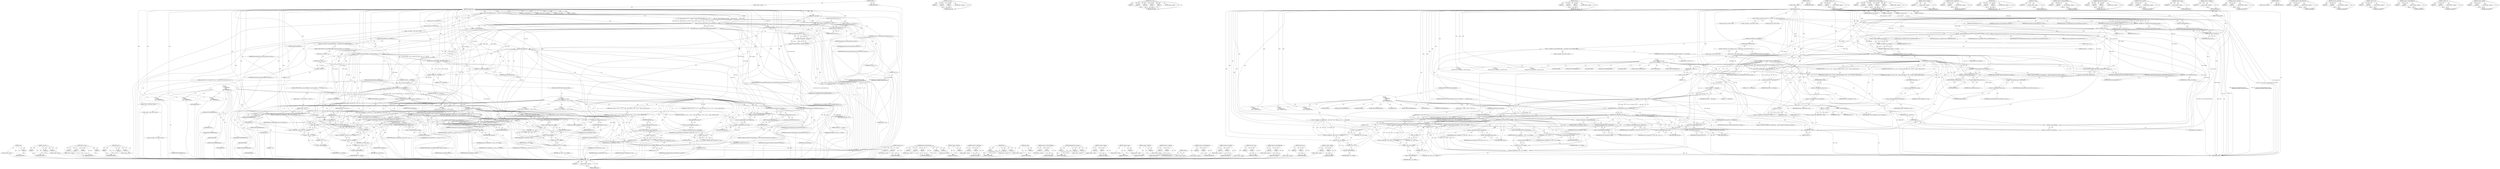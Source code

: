 digraph "&lt;operator&gt;.shiftLeft" {
vulnerable_336 [label=<(METHOD,__u64)>];
vulnerable_337 [label=<(PARAM,p1)>];
vulnerable_338 [label=<(BLOCK,&lt;empty&gt;,&lt;empty&gt;)>];
vulnerable_339 [label=<(METHOD_RETURN,ANY)>];
vulnerable_315 [label=<(METHOD,__copy_user)>];
vulnerable_316 [label=<(PARAM,p1)>];
vulnerable_317 [label=<(PARAM,p2)>];
vulnerable_318 [label=<(PARAM,p3)>];
vulnerable_319 [label=<(BLOCK,&lt;empty&gt;,&lt;empty&gt;)>];
vulnerable_320 [label=<(METHOD_RETURN,ANY)>];
vulnerable_264 [label=<(METHOD,perf_sw_event)>];
vulnerable_265 [label=<(PARAM,p1)>];
vulnerable_266 [label=<(PARAM,p2)>];
vulnerable_267 [label=<(PARAM,p3)>];
vulnerable_268 [label=<(PARAM,p4)>];
vulnerable_269 [label=<(PARAM,p5)>];
vulnerable_270 [label=<(BLOCK,&lt;empty&gt;,&lt;empty&gt;)>];
vulnerable_271 [label=<(METHOD_RETURN,ANY)>];
vulnerable_290 [label=<(METHOD,access_ok)>];
vulnerable_291 [label=<(PARAM,p1)>];
vulnerable_292 [label=<(PARAM,p2)>];
vulnerable_293 [label=<(PARAM,p3)>];
vulnerable_294 [label=<(BLOCK,&lt;empty&gt;,&lt;empty&gt;)>];
vulnerable_295 [label=<(METHOD_RETURN,ANY)>];
vulnerable_6 [label=<(METHOD,&lt;global&gt;)<SUB>1</SUB>>];
vulnerable_7 [label=<(BLOCK,&lt;empty&gt;,&lt;empty&gt;)<SUB>1</SUB>>];
vulnerable_8 [label=<(METHOD,misaligned_load)<SUB>1</SUB>>];
vulnerable_9 [label=<(PARAM,struct pt_regs *regs)<SUB>1</SUB>>];
vulnerable_10 [label=<(PARAM,__u32 opcode)<SUB>2</SUB>>];
vulnerable_11 [label=<(PARAM,int displacement_not_indexed)<SUB>3</SUB>>];
vulnerable_12 [label=<(PARAM,int width_shift)<SUB>4</SUB>>];
vulnerable_13 [label=<(PARAM,int do_sign_extend)<SUB>5</SUB>>];
vulnerable_14 [label=<(BLOCK,{
	/* Return -1 for a fault, 0 for OK */
	int e...,{
	/* Return -1 for a fault, 0 for OK */
	int e...)<SUB>6</SUB>>];
vulnerable_15 [label="<(LOCAL,int error: int)<SUB>8</SUB>>"];
vulnerable_16 [label="<(LOCAL,int destreg: int)<SUB>9</SUB>>"];
vulnerable_17 [label="<(LOCAL,__u64 address: __u64)<SUB>10</SUB>>"];
vulnerable_18 [label=<(&lt;operator&gt;.assignment,error = generate_and_check_address(regs, opcode...)<SUB>12</SUB>>];
vulnerable_19 [label=<(IDENTIFIER,error,error = generate_and_check_address(regs, opcode...)<SUB>12</SUB>>];
vulnerable_20 [label=<(generate_and_check_address,generate_and_check_address(regs, opcode,
			dis...)<SUB>12</SUB>>];
vulnerable_21 [label=<(IDENTIFIER,regs,generate_and_check_address(regs, opcode,
			dis...)<SUB>12</SUB>>];
vulnerable_22 [label=<(IDENTIFIER,opcode,generate_and_check_address(regs, opcode,
			dis...)<SUB>12</SUB>>];
vulnerable_23 [label=<(IDENTIFIER,displacement_not_indexed,generate_and_check_address(regs, opcode,
			dis...)<SUB>13</SUB>>];
vulnerable_24 [label=<(IDENTIFIER,width_shift,generate_and_check_address(regs, opcode,
			dis...)<SUB>13</SUB>>];
vulnerable_25 [label=<(&lt;operator&gt;.addressOf,&amp;address)<SUB>13</SUB>>];
vulnerable_26 [label=<(IDENTIFIER,address,generate_and_check_address(regs, opcode,
			dis...)<SUB>13</SUB>>];
vulnerable_27 [label=<(CONTROL_STRUCTURE,IF,if (error &lt; 0))<SUB>14</SUB>>];
vulnerable_28 [label=<(&lt;operator&gt;.lessThan,error &lt; 0)<SUB>14</SUB>>];
vulnerable_29 [label=<(IDENTIFIER,error,error &lt; 0)<SUB>14</SUB>>];
vulnerable_30 [label=<(LITERAL,0,error &lt; 0)<SUB>14</SUB>>];
vulnerable_31 [label=<(BLOCK,{
 		return error;
 	},{
 		return error;
 	})<SUB>14</SUB>>];
vulnerable_32 [label=<(RETURN,return error;,return error;)<SUB>15</SUB>>];
vulnerable_33 [label=<(IDENTIFIER,error,return error;)<SUB>15</SUB>>];
vulnerable_34 [label=<(perf_sw_event,perf_sw_event(PERF_COUNT_SW_ALIGNMENT_FAULTS, 1...)<SUB>18</SUB>>];
vulnerable_35 [label=<(IDENTIFIER,PERF_COUNT_SW_ALIGNMENT_FAULTS,perf_sw_event(PERF_COUNT_SW_ALIGNMENT_FAULTS, 1...)<SUB>18</SUB>>];
vulnerable_36 [label=<(LITERAL,1,perf_sw_event(PERF_COUNT_SW_ALIGNMENT_FAULTS, 1...)<SUB>18</SUB>>];
vulnerable_37 [label=<(LITERAL,0,perf_sw_event(PERF_COUNT_SW_ALIGNMENT_FAULTS, 1...)<SUB>18</SUB>>];
vulnerable_38 [label=<(IDENTIFIER,regs,perf_sw_event(PERF_COUNT_SW_ALIGNMENT_FAULTS, 1...)<SUB>18</SUB>>];
vulnerable_39 [label=<(IDENTIFIER,address,perf_sw_event(PERF_COUNT_SW_ALIGNMENT_FAULTS, 1...)<SUB>18</SUB>>];
vulnerable_40 [label=<(&lt;operator&gt;.assignment,destreg = (opcode &gt;&gt; 4) &amp; 0x3f)<SUB>20</SUB>>];
vulnerable_41 [label=<(IDENTIFIER,destreg,destreg = (opcode &gt;&gt; 4) &amp; 0x3f)<SUB>20</SUB>>];
vulnerable_42 [label=<(&lt;operator&gt;.and,(opcode &gt;&gt; 4) &amp; 0x3f)<SUB>20</SUB>>];
vulnerable_43 [label=<(&lt;operator&gt;.arithmeticShiftRight,opcode &gt;&gt; 4)<SUB>20</SUB>>];
vulnerable_44 [label=<(IDENTIFIER,opcode,opcode &gt;&gt; 4)<SUB>20</SUB>>];
vulnerable_45 [label=<(LITERAL,4,opcode &gt;&gt; 4)<SUB>20</SUB>>];
vulnerable_46 [label=<(LITERAL,0x3f,(opcode &gt;&gt; 4) &amp; 0x3f)<SUB>20</SUB>>];
vulnerable_47 [label=<(CONTROL_STRUCTURE,IF,if (user_mode(regs)))<SUB>21</SUB>>];
vulnerable_48 [label=<(user_mode,user_mode(regs))<SUB>21</SUB>>];
vulnerable_49 [label=<(IDENTIFIER,regs,user_mode(regs))<SUB>21</SUB>>];
vulnerable_50 [label=<(BLOCK,{
		__u64 buffer;

		if (!access_ok(VERIFY_READ...,{
		__u64 buffer;

		if (!access_ok(VERIFY_READ...)<SUB>21</SUB>>];
vulnerable_51 [label="<(LOCAL,__u64 buffer: __u64)<SUB>22</SUB>>"];
vulnerable_52 [label=<(CONTROL_STRUCTURE,IF,if (!access_ok(VERIFY_READ, (unsigned long) address, 1UL&lt;&lt;width_shift)))<SUB>24</SUB>>];
vulnerable_53 [label=<(&lt;operator&gt;.logicalNot,!access_ok(VERIFY_READ, (unsigned long) address...)<SUB>24</SUB>>];
vulnerable_54 [label=<(access_ok,access_ok(VERIFY_READ, (unsigned long) address,...)<SUB>24</SUB>>];
vulnerable_55 [label=<(IDENTIFIER,VERIFY_READ,access_ok(VERIFY_READ, (unsigned long) address,...)<SUB>24</SUB>>];
vulnerable_56 [label=<(&lt;operator&gt;.cast,(unsigned long) address)<SUB>24</SUB>>];
vulnerable_57 [label=<(UNKNOWN,unsigned long,unsigned long)<SUB>24</SUB>>];
vulnerable_58 [label=<(IDENTIFIER,address,(unsigned long) address)<SUB>24</SUB>>];
vulnerable_59 [label=<(&lt;operator&gt;.shiftLeft,1UL&lt;&lt;width_shift)<SUB>24</SUB>>];
vulnerable_60 [label=<(LITERAL,1UL,1UL&lt;&lt;width_shift)<SUB>24</SUB>>];
vulnerable_61 [label=<(IDENTIFIER,width_shift,1UL&lt;&lt;width_shift)<SUB>24</SUB>>];
vulnerable_62 [label=<(BLOCK,{
			return -1;
		},{
			return -1;
		})<SUB>24</SUB>>];
vulnerable_63 [label=<(RETURN,return -1;,return -1;)<SUB>25</SUB>>];
vulnerable_64 [label=<(&lt;operator&gt;.minus,-1)<SUB>25</SUB>>];
vulnerable_65 [label=<(LITERAL,1,-1)<SUB>25</SUB>>];
vulnerable_66 [label=<(CONTROL_STRUCTURE,IF,if (__copy_user(&amp;buffer, (const void *)(int)address, (1 &lt;&lt; width_shift)) &gt; 0))<SUB>28</SUB>>];
vulnerable_67 [label=<(&lt;operator&gt;.greaterThan,__copy_user(&amp;buffer, (const void *)(int)address...)<SUB>28</SUB>>];
vulnerable_68 [label=<(__copy_user,__copy_user(&amp;buffer, (const void *)(int)address...)<SUB>28</SUB>>];
vulnerable_69 [label=<(&lt;operator&gt;.addressOf,&amp;buffer)<SUB>28</SUB>>];
vulnerable_70 [label=<(IDENTIFIER,buffer,__copy_user(&amp;buffer, (const void *)(int)address...)<SUB>28</SUB>>];
vulnerable_71 [label=<(&lt;operator&gt;.cast,(const void *)(int)address)<SUB>28</SUB>>];
vulnerable_72 [label=<(UNKNOWN,const void *,const void *)<SUB>28</SUB>>];
vulnerable_73 [label=<(&lt;operator&gt;.cast,(int)address)<SUB>28</SUB>>];
vulnerable_74 [label=<(UNKNOWN,int,int)<SUB>28</SUB>>];
vulnerable_75 [label=<(IDENTIFIER,address,(int)address)<SUB>28</SUB>>];
vulnerable_76 [label=<(&lt;operator&gt;.shiftLeft,1 &lt;&lt; width_shift)<SUB>28</SUB>>];
vulnerable_77 [label=<(LITERAL,1,1 &lt;&lt; width_shift)<SUB>28</SUB>>];
vulnerable_78 [label=<(IDENTIFIER,width_shift,1 &lt;&lt; width_shift)<SUB>28</SUB>>];
vulnerable_79 [label=<(LITERAL,0,__copy_user(&amp;buffer, (const void *)(int)address...)<SUB>28</SUB>>];
vulnerable_80 [label=<(BLOCK,{
			return -1; /* fault */
		},{
			return -1; /* fault */
		})<SUB>28</SUB>>];
vulnerable_81 [label=<(RETURN,return -1;,return -1;)<SUB>29</SUB>>];
vulnerable_82 [label=<(&lt;operator&gt;.minus,-1)<SUB>29</SUB>>];
vulnerable_83 [label=<(LITERAL,1,-1)<SUB>29</SUB>>];
vulnerable_84 [label=<(CONTROL_STRUCTURE,SWITCH,switch(width_shift))<SUB>31</SUB>>];
vulnerable_85 [label=<(IDENTIFIER,width_shift,switch(width_shift))<SUB>31</SUB>>];
vulnerable_86 [label="<(BLOCK,{
		case 1:
			if (do_sign_extend) {
				regs-&gt;...,{
		case 1:
			if (do_sign_extend) {
				regs-&gt;...)<SUB>31</SUB>>"];
vulnerable_87 [label=<(JUMP_TARGET,case)<SUB>32</SUB>>];
vulnerable_88 [label="<(LITERAL,1,{
		case 1:
			if (do_sign_extend) {
				regs-&gt;...)<SUB>32</SUB>>"];
vulnerable_89 [label=<(CONTROL_STRUCTURE,IF,if (do_sign_extend))<SUB>33</SUB>>];
vulnerable_90 [label=<(IDENTIFIER,do_sign_extend,if (do_sign_extend))<SUB>33</SUB>>];
vulnerable_91 [label=<(BLOCK,{
				regs-&gt;regs[destreg] = (__u64)(__s64) *(__...,{
				regs-&gt;regs[destreg] = (__u64)(__s64) *(__...)<SUB>33</SUB>>];
vulnerable_92 [label=<(&lt;operator&gt;.assignment,regs-&gt;regs[destreg] = (__u64)(__s64) *(__s16 *)...)<SUB>34</SUB>>];
vulnerable_93 [label=<(&lt;operator&gt;.indirectIndexAccess,regs-&gt;regs[destreg])<SUB>34</SUB>>];
vulnerable_94 [label=<(&lt;operator&gt;.indirectFieldAccess,regs-&gt;regs)<SUB>34</SUB>>];
vulnerable_95 [label=<(IDENTIFIER,regs,regs-&gt;regs[destreg] = (__u64)(__s64) *(__s16 *)...)<SUB>34</SUB>>];
vulnerable_96 [label=<(FIELD_IDENTIFIER,regs,regs)<SUB>34</SUB>>];
vulnerable_97 [label=<(IDENTIFIER,destreg,regs-&gt;regs[destreg] = (__u64)(__s64) *(__s16 *)...)<SUB>34</SUB>>];
vulnerable_98 [label=<(&lt;operator&gt;.multiplication,(__u64)(__s64) *(__s16 *) &amp;buffer)<SUB>34</SUB>>];
vulnerable_99 [label=<(__u64,(__u64)(__s64))<SUB>34</SUB>>];
vulnerable_100 [label=<(IDENTIFIER,__s64,(__u64)(__s64))<SUB>34</SUB>>];
vulnerable_101 [label=<(&lt;operator&gt;.cast,(__s16 *) &amp;buffer)<SUB>34</SUB>>];
vulnerable_102 [label=<(UNKNOWN,__s16 *,__s16 *)<SUB>34</SUB>>];
vulnerable_103 [label=<(&lt;operator&gt;.addressOf,&amp;buffer)<SUB>34</SUB>>];
vulnerable_104 [label=<(IDENTIFIER,buffer,(__s16 *) &amp;buffer)<SUB>34</SUB>>];
vulnerable_105 [label=<(CONTROL_STRUCTURE,ELSE,else)<SUB>35</SUB>>];
vulnerable_106 [label=<(BLOCK,{
				regs-&gt;regs[destreg] = (__u64) *(__u16 *) ...,{
				regs-&gt;regs[destreg] = (__u64) *(__u16 *) ...)<SUB>35</SUB>>];
vulnerable_107 [label=<(&lt;operator&gt;.assignment,regs-&gt;regs[destreg] = (__u64) *(__u16 *) &amp;buffer)<SUB>36</SUB>>];
vulnerable_108 [label=<(&lt;operator&gt;.indirectIndexAccess,regs-&gt;regs[destreg])<SUB>36</SUB>>];
vulnerable_109 [label=<(&lt;operator&gt;.indirectFieldAccess,regs-&gt;regs)<SUB>36</SUB>>];
vulnerable_110 [label=<(IDENTIFIER,regs,regs-&gt;regs[destreg] = (__u64) *(__u16 *) &amp;buffer)<SUB>36</SUB>>];
vulnerable_111 [label=<(FIELD_IDENTIFIER,regs,regs)<SUB>36</SUB>>];
vulnerable_112 [label=<(IDENTIFIER,destreg,regs-&gt;regs[destreg] = (__u64) *(__u16 *) &amp;buffer)<SUB>36</SUB>>];
vulnerable_113 [label=<(&lt;operator&gt;.multiplication,(__u64) *(__u16 *) &amp;buffer)<SUB>36</SUB>>];
vulnerable_114 [label=<(IDENTIFIER,__u64,(__u64) *(__u16 *) &amp;buffer)<SUB>36</SUB>>];
vulnerable_115 [label=<(&lt;operator&gt;.cast,(__u16 *) &amp;buffer)<SUB>36</SUB>>];
vulnerable_116 [label=<(UNKNOWN,__u16 *,__u16 *)<SUB>36</SUB>>];
vulnerable_117 [label=<(&lt;operator&gt;.addressOf,&amp;buffer)<SUB>36</SUB>>];
vulnerable_118 [label=<(IDENTIFIER,buffer,(__u16 *) &amp;buffer)<SUB>36</SUB>>];
vulnerable_119 [label=<(CONTROL_STRUCTURE,BREAK,break;)<SUB>38</SUB>>];
vulnerable_120 [label=<(JUMP_TARGET,case)<SUB>39</SUB>>];
vulnerable_121 [label="<(LITERAL,2,{
		case 1:
			if (do_sign_extend) {
				regs-&gt;...)<SUB>39</SUB>>"];
vulnerable_122 [label=<(&lt;operator&gt;.assignment,regs-&gt;regs[destreg] = (__u64)(__s64) *(__s32 *)...)<SUB>40</SUB>>];
vulnerable_123 [label=<(&lt;operator&gt;.indirectIndexAccess,regs-&gt;regs[destreg])<SUB>40</SUB>>];
vulnerable_124 [label=<(&lt;operator&gt;.indirectFieldAccess,regs-&gt;regs)<SUB>40</SUB>>];
vulnerable_125 [label=<(IDENTIFIER,regs,regs-&gt;regs[destreg] = (__u64)(__s64) *(__s32 *)...)<SUB>40</SUB>>];
vulnerable_126 [label=<(FIELD_IDENTIFIER,regs,regs)<SUB>40</SUB>>];
vulnerable_127 [label=<(IDENTIFIER,destreg,regs-&gt;regs[destreg] = (__u64)(__s64) *(__s32 *)...)<SUB>40</SUB>>];
vulnerable_128 [label=<(&lt;operator&gt;.multiplication,(__u64)(__s64) *(__s32 *) &amp;buffer)<SUB>40</SUB>>];
vulnerable_129 [label=<(__u64,(__u64)(__s64))<SUB>40</SUB>>];
vulnerable_130 [label=<(IDENTIFIER,__s64,(__u64)(__s64))<SUB>40</SUB>>];
vulnerable_131 [label=<(&lt;operator&gt;.cast,(__s32 *) &amp;buffer)<SUB>40</SUB>>];
vulnerable_132 [label=<(UNKNOWN,__s32 *,__s32 *)<SUB>40</SUB>>];
vulnerable_133 [label=<(&lt;operator&gt;.addressOf,&amp;buffer)<SUB>40</SUB>>];
vulnerable_134 [label=<(IDENTIFIER,buffer,(__s32 *) &amp;buffer)<SUB>40</SUB>>];
vulnerable_135 [label=<(CONTROL_STRUCTURE,BREAK,break;)<SUB>41</SUB>>];
vulnerable_136 [label=<(JUMP_TARGET,case)<SUB>42</SUB>>];
vulnerable_137 [label="<(LITERAL,3,{
		case 1:
			if (do_sign_extend) {
				regs-&gt;...)<SUB>42</SUB>>"];
vulnerable_138 [label=<(&lt;operator&gt;.assignment,regs-&gt;regs[destreg] = buffer)<SUB>43</SUB>>];
vulnerable_139 [label=<(&lt;operator&gt;.indirectIndexAccess,regs-&gt;regs[destreg])<SUB>43</SUB>>];
vulnerable_140 [label=<(&lt;operator&gt;.indirectFieldAccess,regs-&gt;regs)<SUB>43</SUB>>];
vulnerable_141 [label=<(IDENTIFIER,regs,regs-&gt;regs[destreg] = buffer)<SUB>43</SUB>>];
vulnerable_142 [label=<(FIELD_IDENTIFIER,regs,regs)<SUB>43</SUB>>];
vulnerable_143 [label=<(IDENTIFIER,destreg,regs-&gt;regs[destreg] = buffer)<SUB>43</SUB>>];
vulnerable_144 [label=<(IDENTIFIER,buffer,regs-&gt;regs[destreg] = buffer)<SUB>43</SUB>>];
vulnerable_145 [label=<(CONTROL_STRUCTURE,BREAK,break;)<SUB>44</SUB>>];
vulnerable_146 [label=<(JUMP_TARGET,default)<SUB>45</SUB>>];
vulnerable_147 [label=<(printk,printk(&quot;Unexpected width_shift %d in misaligned...)<SUB>46</SUB>>];
vulnerable_148 [label=<(LITERAL,&quot;Unexpected width_shift %d in misaligned_load, ...,printk(&quot;Unexpected width_shift %d in misaligned...)<SUB>46</SUB>>];
vulnerable_149 [label=<(IDENTIFIER,width_shift,printk(&quot;Unexpected width_shift %d in misaligned...)<SUB>47</SUB>>];
vulnerable_150 [label=<(&lt;operator&gt;.cast,(unsigned long) regs-&gt;pc)<SUB>47</SUB>>];
vulnerable_151 [label=<(UNKNOWN,unsigned long,unsigned long)<SUB>47</SUB>>];
vulnerable_152 [label=<(&lt;operator&gt;.indirectFieldAccess,regs-&gt;pc)<SUB>47</SUB>>];
vulnerable_153 [label=<(IDENTIFIER,regs,(unsigned long) regs-&gt;pc)<SUB>47</SUB>>];
vulnerable_154 [label=<(FIELD_IDENTIFIER,pc,pc)<SUB>47</SUB>>];
vulnerable_155 [label=<(CONTROL_STRUCTURE,BREAK,break;)<SUB>48</SUB>>];
vulnerable_156 [label=<(CONTROL_STRUCTURE,ELSE,else)<SUB>50</SUB>>];
vulnerable_157 [label=<(BLOCK,{
		/* kernel mode - we can take short cuts sin...,{
		/* kernel mode - we can take short cuts sin...)<SUB>50</SUB>>];
vulnerable_158 [label="<(LOCAL,__u64 lo: __u64)<SUB>52</SUB>>"];
vulnerable_159 [label="<(LOCAL,__u64 hi: __u64)<SUB>52</SUB>>"];
vulnerable_160 [label=<(CONTROL_STRUCTURE,SWITCH,switch(width_shift))<SUB>54</SUB>>];
vulnerable_161 [label=<(IDENTIFIER,width_shift,switch(width_shift))<SUB>54</SUB>>];
vulnerable_162 [label="<(BLOCK,{
		case 1:
			misaligned_kernel_word_load(addr...,{
		case 1:
			misaligned_kernel_word_load(addr...)<SUB>54</SUB>>"];
vulnerable_163 [label=<(JUMP_TARGET,case)<SUB>55</SUB>>];
vulnerable_164 [label="<(LITERAL,1,{
		case 1:
			misaligned_kernel_word_load(addr...)<SUB>55</SUB>>"];
vulnerable_165 [label=<(misaligned_kernel_word_load,misaligned_kernel_word_load(address, do_sign_ex...)<SUB>56</SUB>>];
vulnerable_166 [label=<(IDENTIFIER,address,misaligned_kernel_word_load(address, do_sign_ex...)<SUB>56</SUB>>];
vulnerable_167 [label=<(IDENTIFIER,do_sign_extend,misaligned_kernel_word_load(address, do_sign_ex...)<SUB>56</SUB>>];
vulnerable_168 [label=<(&lt;operator&gt;.addressOf,&amp;regs-&gt;regs[destreg])<SUB>56</SUB>>];
vulnerable_169 [label=<(&lt;operator&gt;.indirectIndexAccess,regs-&gt;regs[destreg])<SUB>56</SUB>>];
vulnerable_170 [label=<(&lt;operator&gt;.indirectFieldAccess,regs-&gt;regs)<SUB>56</SUB>>];
vulnerable_171 [label=<(IDENTIFIER,regs,misaligned_kernel_word_load(address, do_sign_ex...)<SUB>56</SUB>>];
vulnerable_172 [label=<(FIELD_IDENTIFIER,regs,regs)<SUB>56</SUB>>];
vulnerable_173 [label=<(IDENTIFIER,destreg,misaligned_kernel_word_load(address, do_sign_ex...)<SUB>56</SUB>>];
vulnerable_174 [label=<(CONTROL_STRUCTURE,BREAK,break;)<SUB>57</SUB>>];
vulnerable_175 [label=<(JUMP_TARGET,case)<SUB>58</SUB>>];
vulnerable_176 [label="<(LITERAL,2,{
		case 1:
			misaligned_kernel_word_load(addr...)<SUB>58</SUB>>"];
vulnerable_177 [label="<(UNKNOWN,asm (&quot;ldlo.l %1, 0, %0&quot; : &quot;=r&quot; (lo) : &quot;r&quot; (addr...,asm (&quot;ldlo.l %1, 0, %0&quot; : &quot;=r&quot; (lo) : &quot;r&quot; (addr...)<SUB>59</SUB>>"];
vulnerable_178 [label="<(UNKNOWN,asm (&quot;ldhi.l %1, 3, %0&quot; : &quot;=r&quot; (hi) : &quot;r&quot; (addr...,asm (&quot;ldhi.l %1, 3, %0&quot; : &quot;=r&quot; (hi) : &quot;r&quot; (addr...)<SUB>60</SUB>>"];
vulnerable_179 [label=<(&lt;operator&gt;.assignment,regs-&gt;regs[destreg] = lo | hi)<SUB>61</SUB>>];
vulnerable_180 [label=<(&lt;operator&gt;.indirectIndexAccess,regs-&gt;regs[destreg])<SUB>61</SUB>>];
vulnerable_181 [label=<(&lt;operator&gt;.indirectFieldAccess,regs-&gt;regs)<SUB>61</SUB>>];
vulnerable_182 [label=<(IDENTIFIER,regs,regs-&gt;regs[destreg] = lo | hi)<SUB>61</SUB>>];
vulnerable_183 [label=<(FIELD_IDENTIFIER,regs,regs)<SUB>61</SUB>>];
vulnerable_184 [label=<(IDENTIFIER,destreg,regs-&gt;regs[destreg] = lo | hi)<SUB>61</SUB>>];
vulnerable_185 [label=<(&lt;operator&gt;.or,lo | hi)<SUB>61</SUB>>];
vulnerable_186 [label=<(IDENTIFIER,lo,lo | hi)<SUB>61</SUB>>];
vulnerable_187 [label=<(IDENTIFIER,hi,lo | hi)<SUB>61</SUB>>];
vulnerable_188 [label=<(CONTROL_STRUCTURE,BREAK,break;)<SUB>62</SUB>>];
vulnerable_189 [label=<(JUMP_TARGET,case)<SUB>63</SUB>>];
vulnerable_190 [label="<(LITERAL,3,{
		case 1:
			misaligned_kernel_word_load(addr...)<SUB>63</SUB>>"];
vulnerable_191 [label="<(UNKNOWN,asm (&quot;ldlo.q %1, 0, %0&quot; : &quot;=r&quot; (lo) : &quot;r&quot; (addr...,asm (&quot;ldlo.q %1, 0, %0&quot; : &quot;=r&quot; (lo) : &quot;r&quot; (addr...)<SUB>64</SUB>>"];
vulnerable_192 [label="<(UNKNOWN,asm (&quot;ldhi.q %1, 7, %0&quot; : &quot;=r&quot; (hi) : &quot;r&quot; (addr...,asm (&quot;ldhi.q %1, 7, %0&quot; : &quot;=r&quot; (hi) : &quot;r&quot; (addr...)<SUB>65</SUB>>"];
vulnerable_193 [label=<(&lt;operator&gt;.assignment,regs-&gt;regs[destreg] = lo | hi)<SUB>66</SUB>>];
vulnerable_194 [label=<(&lt;operator&gt;.indirectIndexAccess,regs-&gt;regs[destreg])<SUB>66</SUB>>];
vulnerable_195 [label=<(&lt;operator&gt;.indirectFieldAccess,regs-&gt;regs)<SUB>66</SUB>>];
vulnerable_196 [label=<(IDENTIFIER,regs,regs-&gt;regs[destreg] = lo | hi)<SUB>66</SUB>>];
vulnerable_197 [label=<(FIELD_IDENTIFIER,regs,regs)<SUB>66</SUB>>];
vulnerable_198 [label=<(IDENTIFIER,destreg,regs-&gt;regs[destreg] = lo | hi)<SUB>66</SUB>>];
vulnerable_199 [label=<(&lt;operator&gt;.or,lo | hi)<SUB>66</SUB>>];
vulnerable_200 [label=<(IDENTIFIER,lo,lo | hi)<SUB>66</SUB>>];
vulnerable_201 [label=<(IDENTIFIER,hi,lo | hi)<SUB>66</SUB>>];
vulnerable_202 [label=<(CONTROL_STRUCTURE,BREAK,break;)<SUB>67</SUB>>];
vulnerable_203 [label=<(JUMP_TARGET,default)<SUB>69</SUB>>];
vulnerable_204 [label=<(printk,printk(&quot;Unexpected width_shift %d in misaligned...)<SUB>70</SUB>>];
vulnerable_205 [label=<(LITERAL,&quot;Unexpected width_shift %d in misaligned_load, ...,printk(&quot;Unexpected width_shift %d in misaligned...)<SUB>70</SUB>>];
vulnerable_206 [label=<(IDENTIFIER,width_shift,printk(&quot;Unexpected width_shift %d in misaligned...)<SUB>71</SUB>>];
vulnerable_207 [label=<(&lt;operator&gt;.cast,(unsigned long) regs-&gt;pc)<SUB>71</SUB>>];
vulnerable_208 [label=<(UNKNOWN,unsigned long,unsigned long)<SUB>71</SUB>>];
vulnerable_209 [label=<(&lt;operator&gt;.indirectFieldAccess,regs-&gt;pc)<SUB>71</SUB>>];
vulnerable_210 [label=<(IDENTIFIER,regs,(unsigned long) regs-&gt;pc)<SUB>71</SUB>>];
vulnerable_211 [label=<(FIELD_IDENTIFIER,pc,pc)<SUB>71</SUB>>];
vulnerable_212 [label=<(CONTROL_STRUCTURE,BREAK,break;)<SUB>72</SUB>>];
vulnerable_213 [label=<(RETURN,return 0;,return 0;)<SUB>76</SUB>>];
vulnerable_214 [label=<(LITERAL,0,return 0;)<SUB>76</SUB>>];
vulnerable_215 [label=<(METHOD_RETURN,int)<SUB>1</SUB>>];
vulnerable_217 [label=<(METHOD_RETURN,ANY)<SUB>1</SUB>>];
vulnerable_296 [label=<(METHOD,&lt;operator&gt;.cast)>];
vulnerable_297 [label=<(PARAM,p1)>];
vulnerable_298 [label=<(PARAM,p2)>];
vulnerable_299 [label=<(BLOCK,&lt;empty&gt;,&lt;empty&gt;)>];
vulnerable_300 [label=<(METHOD_RETURN,ANY)>];
vulnerable_247 [label=<(METHOD,generate_and_check_address)>];
vulnerable_248 [label=<(PARAM,p1)>];
vulnerable_249 [label=<(PARAM,p2)>];
vulnerable_250 [label=<(PARAM,p3)>];
vulnerable_251 [label=<(PARAM,p4)>];
vulnerable_252 [label=<(PARAM,p5)>];
vulnerable_253 [label=<(BLOCK,&lt;empty&gt;,&lt;empty&gt;)>];
vulnerable_254 [label=<(METHOD_RETURN,ANY)>];
vulnerable_286 [label=<(METHOD,&lt;operator&gt;.logicalNot)>];
vulnerable_287 [label=<(PARAM,p1)>];
vulnerable_288 [label=<(BLOCK,&lt;empty&gt;,&lt;empty&gt;)>];
vulnerable_289 [label=<(METHOD_RETURN,ANY)>];
vulnerable_331 [label=<(METHOD,&lt;operator&gt;.multiplication)>];
vulnerable_332 [label=<(PARAM,p1)>];
vulnerable_333 [label=<(PARAM,p2)>];
vulnerable_334 [label=<(BLOCK,&lt;empty&gt;,&lt;empty&gt;)>];
vulnerable_335 [label=<(METHOD_RETURN,ANY)>];
vulnerable_340 [label=<(METHOD,printk)>];
vulnerable_341 [label=<(PARAM,p1)>];
vulnerable_342 [label=<(PARAM,p2)>];
vulnerable_343 [label=<(PARAM,p3)>];
vulnerable_344 [label=<(BLOCK,&lt;empty&gt;,&lt;empty&gt;)>];
vulnerable_345 [label=<(METHOD_RETURN,ANY)>];
vulnerable_282 [label=<(METHOD,user_mode)>];
vulnerable_283 [label=<(PARAM,p1)>];
vulnerable_284 [label=<(BLOCK,&lt;empty&gt;,&lt;empty&gt;)>];
vulnerable_285 [label=<(METHOD_RETURN,ANY)>];
vulnerable_277 [label=<(METHOD,&lt;operator&gt;.arithmeticShiftRight)>];
vulnerable_278 [label=<(PARAM,p1)>];
vulnerable_279 [label=<(PARAM,p2)>];
vulnerable_280 [label=<(BLOCK,&lt;empty&gt;,&lt;empty&gt;)>];
vulnerable_281 [label=<(METHOD_RETURN,ANY)>];
vulnerable_346 [label=<(METHOD,misaligned_kernel_word_load)>];
vulnerable_347 [label=<(PARAM,p1)>];
vulnerable_348 [label=<(PARAM,p2)>];
vulnerable_349 [label=<(PARAM,p3)>];
vulnerable_350 [label=<(BLOCK,&lt;empty&gt;,&lt;empty&gt;)>];
vulnerable_351 [label=<(METHOD_RETURN,ANY)>];
vulnerable_259 [label=<(METHOD,&lt;operator&gt;.lessThan)>];
vulnerable_260 [label=<(PARAM,p1)>];
vulnerable_261 [label=<(PARAM,p2)>];
vulnerable_262 [label=<(BLOCK,&lt;empty&gt;,&lt;empty&gt;)>];
vulnerable_263 [label=<(METHOD_RETURN,ANY)>];
vulnerable_306 [label=<(METHOD,&lt;operator&gt;.minus)>];
vulnerable_307 [label=<(PARAM,p1)>];
vulnerable_308 [label=<(BLOCK,&lt;empty&gt;,&lt;empty&gt;)>];
vulnerable_309 [label=<(METHOD_RETURN,ANY)>];
vulnerable_255 [label=<(METHOD,&lt;operator&gt;.addressOf)>];
vulnerable_256 [label=<(PARAM,p1)>];
vulnerable_257 [label=<(BLOCK,&lt;empty&gt;,&lt;empty&gt;)>];
vulnerable_258 [label=<(METHOD_RETURN,ANY)>];
vulnerable_242 [label=<(METHOD,&lt;operator&gt;.assignment)>];
vulnerable_243 [label=<(PARAM,p1)>];
vulnerable_244 [label=<(PARAM,p2)>];
vulnerable_245 [label=<(BLOCK,&lt;empty&gt;,&lt;empty&gt;)>];
vulnerable_246 [label=<(METHOD_RETURN,ANY)>];
vulnerable_236 [label=<(METHOD,&lt;global&gt;)<SUB>1</SUB>>];
vulnerable_237 [label=<(BLOCK,&lt;empty&gt;,&lt;empty&gt;)>];
vulnerable_238 [label=<(METHOD_RETURN,ANY)>];
vulnerable_321 [label=<(METHOD,&lt;operator&gt;.indirectIndexAccess)>];
vulnerable_322 [label=<(PARAM,p1)>];
vulnerable_323 [label=<(PARAM,p2)>];
vulnerable_324 [label=<(BLOCK,&lt;empty&gt;,&lt;empty&gt;)>];
vulnerable_325 [label=<(METHOD_RETURN,ANY)>];
vulnerable_310 [label=<(METHOD,&lt;operator&gt;.greaterThan)>];
vulnerable_311 [label=<(PARAM,p1)>];
vulnerable_312 [label=<(PARAM,p2)>];
vulnerable_313 [label=<(BLOCK,&lt;empty&gt;,&lt;empty&gt;)>];
vulnerable_314 [label=<(METHOD_RETURN,ANY)>];
vulnerable_272 [label=<(METHOD,&lt;operator&gt;.and)>];
vulnerable_273 [label=<(PARAM,p1)>];
vulnerable_274 [label=<(PARAM,p2)>];
vulnerable_275 [label=<(BLOCK,&lt;empty&gt;,&lt;empty&gt;)>];
vulnerable_276 [label=<(METHOD_RETURN,ANY)>];
vulnerable_326 [label=<(METHOD,&lt;operator&gt;.indirectFieldAccess)>];
vulnerable_327 [label=<(PARAM,p1)>];
vulnerable_328 [label=<(PARAM,p2)>];
vulnerable_329 [label=<(BLOCK,&lt;empty&gt;,&lt;empty&gt;)>];
vulnerable_330 [label=<(METHOD_RETURN,ANY)>];
vulnerable_352 [label=<(METHOD,&lt;operator&gt;.or)>];
vulnerable_353 [label=<(PARAM,p1)>];
vulnerable_354 [label=<(PARAM,p2)>];
vulnerable_355 [label=<(BLOCK,&lt;empty&gt;,&lt;empty&gt;)>];
vulnerable_356 [label=<(METHOD_RETURN,ANY)>];
vulnerable_301 [label=<(METHOD,&lt;operator&gt;.shiftLeft)>];
vulnerable_302 [label=<(PARAM,p1)>];
vulnerable_303 [label=<(PARAM,p2)>];
vulnerable_304 [label=<(BLOCK,&lt;empty&gt;,&lt;empty&gt;)>];
vulnerable_305 [label=<(METHOD_RETURN,ANY)>];
fixed_334 [label=<(METHOD,__u64)>];
fixed_335 [label=<(PARAM,p1)>];
fixed_336 [label=<(BLOCK,&lt;empty&gt;,&lt;empty&gt;)>];
fixed_337 [label=<(METHOD_RETURN,ANY)>];
fixed_313 [label=<(METHOD,__copy_user)>];
fixed_314 [label=<(PARAM,p1)>];
fixed_315 [label=<(PARAM,p2)>];
fixed_316 [label=<(PARAM,p3)>];
fixed_317 [label=<(BLOCK,&lt;empty&gt;,&lt;empty&gt;)>];
fixed_318 [label=<(METHOD_RETURN,ANY)>];
fixed_263 [label=<(METHOD,perf_sw_event)>];
fixed_264 [label=<(PARAM,p1)>];
fixed_265 [label=<(PARAM,p2)>];
fixed_266 [label=<(PARAM,p3)>];
fixed_267 [label=<(PARAM,p4)>];
fixed_268 [label=<(BLOCK,&lt;empty&gt;,&lt;empty&gt;)>];
fixed_269 [label=<(METHOD_RETURN,ANY)>];
fixed_288 [label=<(METHOD,access_ok)>];
fixed_289 [label=<(PARAM,p1)>];
fixed_290 [label=<(PARAM,p2)>];
fixed_291 [label=<(PARAM,p3)>];
fixed_292 [label=<(BLOCK,&lt;empty&gt;,&lt;empty&gt;)>];
fixed_293 [label=<(METHOD_RETURN,ANY)>];
fixed_6 [label=<(METHOD,&lt;global&gt;)<SUB>1</SUB>>];
fixed_7 [label=<(BLOCK,&lt;empty&gt;,&lt;empty&gt;)<SUB>1</SUB>>];
fixed_8 [label=<(METHOD,misaligned_load)<SUB>1</SUB>>];
fixed_9 [label=<(PARAM,struct pt_regs *regs)<SUB>1</SUB>>];
fixed_10 [label=<(PARAM,__u32 opcode)<SUB>2</SUB>>];
fixed_11 [label=<(PARAM,int displacement_not_indexed)<SUB>3</SUB>>];
fixed_12 [label=<(PARAM,int width_shift)<SUB>4</SUB>>];
fixed_13 [label=<(PARAM,int do_sign_extend)<SUB>5</SUB>>];
fixed_14 [label=<(BLOCK,{
	/* Return -1 for a fault, 0 for OK */
	int e...,{
	/* Return -1 for a fault, 0 for OK */
	int e...)<SUB>6</SUB>>];
fixed_15 [label="<(LOCAL,int error: int)<SUB>8</SUB>>"];
fixed_16 [label="<(LOCAL,int destreg: int)<SUB>9</SUB>>"];
fixed_17 [label="<(LOCAL,__u64 address: __u64)<SUB>10</SUB>>"];
fixed_18 [label=<(&lt;operator&gt;.assignment,error = generate_and_check_address(regs, opcode...)<SUB>12</SUB>>];
fixed_19 [label=<(IDENTIFIER,error,error = generate_and_check_address(regs, opcode...)<SUB>12</SUB>>];
fixed_20 [label=<(generate_and_check_address,generate_and_check_address(regs, opcode,
			dis...)<SUB>12</SUB>>];
fixed_21 [label=<(IDENTIFIER,regs,generate_and_check_address(regs, opcode,
			dis...)<SUB>12</SUB>>];
fixed_22 [label=<(IDENTIFIER,opcode,generate_and_check_address(regs, opcode,
			dis...)<SUB>12</SUB>>];
fixed_23 [label=<(IDENTIFIER,displacement_not_indexed,generate_and_check_address(regs, opcode,
			dis...)<SUB>13</SUB>>];
fixed_24 [label=<(IDENTIFIER,width_shift,generate_and_check_address(regs, opcode,
			dis...)<SUB>13</SUB>>];
fixed_25 [label=<(&lt;operator&gt;.addressOf,&amp;address)<SUB>13</SUB>>];
fixed_26 [label=<(IDENTIFIER,address,generate_and_check_address(regs, opcode,
			dis...)<SUB>13</SUB>>];
fixed_27 [label=<(CONTROL_STRUCTURE,IF,if (error &lt; 0))<SUB>14</SUB>>];
fixed_28 [label=<(&lt;operator&gt;.lessThan,error &lt; 0)<SUB>14</SUB>>];
fixed_29 [label=<(IDENTIFIER,error,error &lt; 0)<SUB>14</SUB>>];
fixed_30 [label=<(LITERAL,0,error &lt; 0)<SUB>14</SUB>>];
fixed_31 [label=<(BLOCK,{
 		return error;
 	},{
 		return error;
 	})<SUB>14</SUB>>];
fixed_32 [label=<(RETURN,return error;,return error;)<SUB>15</SUB>>];
fixed_33 [label=<(IDENTIFIER,error,return error;)<SUB>15</SUB>>];
fixed_34 [label=<(perf_sw_event,perf_sw_event(PERF_COUNT_SW_ALIGNMENT_FAULTS, 1...)<SUB>18</SUB>>];
fixed_35 [label=<(IDENTIFIER,PERF_COUNT_SW_ALIGNMENT_FAULTS,perf_sw_event(PERF_COUNT_SW_ALIGNMENT_FAULTS, 1...)<SUB>18</SUB>>];
fixed_36 [label=<(LITERAL,1,perf_sw_event(PERF_COUNT_SW_ALIGNMENT_FAULTS, 1...)<SUB>18</SUB>>];
fixed_37 [label=<(IDENTIFIER,regs,perf_sw_event(PERF_COUNT_SW_ALIGNMENT_FAULTS, 1...)<SUB>18</SUB>>];
fixed_38 [label=<(IDENTIFIER,address,perf_sw_event(PERF_COUNT_SW_ALIGNMENT_FAULTS, 1...)<SUB>18</SUB>>];
fixed_39 [label=<(&lt;operator&gt;.assignment,destreg = (opcode &gt;&gt; 4) &amp; 0x3f)<SUB>20</SUB>>];
fixed_40 [label=<(IDENTIFIER,destreg,destreg = (opcode &gt;&gt; 4) &amp; 0x3f)<SUB>20</SUB>>];
fixed_41 [label=<(&lt;operator&gt;.and,(opcode &gt;&gt; 4) &amp; 0x3f)<SUB>20</SUB>>];
fixed_42 [label=<(&lt;operator&gt;.arithmeticShiftRight,opcode &gt;&gt; 4)<SUB>20</SUB>>];
fixed_43 [label=<(IDENTIFIER,opcode,opcode &gt;&gt; 4)<SUB>20</SUB>>];
fixed_44 [label=<(LITERAL,4,opcode &gt;&gt; 4)<SUB>20</SUB>>];
fixed_45 [label=<(LITERAL,0x3f,(opcode &gt;&gt; 4) &amp; 0x3f)<SUB>20</SUB>>];
fixed_46 [label=<(CONTROL_STRUCTURE,IF,if (user_mode(regs)))<SUB>21</SUB>>];
fixed_47 [label=<(user_mode,user_mode(regs))<SUB>21</SUB>>];
fixed_48 [label=<(IDENTIFIER,regs,user_mode(regs))<SUB>21</SUB>>];
fixed_49 [label=<(BLOCK,{
		__u64 buffer;

		if (!access_ok(VERIFY_READ...,{
		__u64 buffer;

		if (!access_ok(VERIFY_READ...)<SUB>21</SUB>>];
fixed_50 [label="<(LOCAL,__u64 buffer: __u64)<SUB>22</SUB>>"];
fixed_51 [label=<(CONTROL_STRUCTURE,IF,if (!access_ok(VERIFY_READ, (unsigned long) address, 1UL&lt;&lt;width_shift)))<SUB>24</SUB>>];
fixed_52 [label=<(&lt;operator&gt;.logicalNot,!access_ok(VERIFY_READ, (unsigned long) address...)<SUB>24</SUB>>];
fixed_53 [label=<(access_ok,access_ok(VERIFY_READ, (unsigned long) address,...)<SUB>24</SUB>>];
fixed_54 [label=<(IDENTIFIER,VERIFY_READ,access_ok(VERIFY_READ, (unsigned long) address,...)<SUB>24</SUB>>];
fixed_55 [label=<(&lt;operator&gt;.cast,(unsigned long) address)<SUB>24</SUB>>];
fixed_56 [label=<(UNKNOWN,unsigned long,unsigned long)<SUB>24</SUB>>];
fixed_57 [label=<(IDENTIFIER,address,(unsigned long) address)<SUB>24</SUB>>];
fixed_58 [label=<(&lt;operator&gt;.shiftLeft,1UL&lt;&lt;width_shift)<SUB>24</SUB>>];
fixed_59 [label=<(LITERAL,1UL,1UL&lt;&lt;width_shift)<SUB>24</SUB>>];
fixed_60 [label=<(IDENTIFIER,width_shift,1UL&lt;&lt;width_shift)<SUB>24</SUB>>];
fixed_61 [label=<(BLOCK,{
			return -1;
		},{
			return -1;
		})<SUB>24</SUB>>];
fixed_62 [label=<(RETURN,return -1;,return -1;)<SUB>25</SUB>>];
fixed_63 [label=<(&lt;operator&gt;.minus,-1)<SUB>25</SUB>>];
fixed_64 [label=<(LITERAL,1,-1)<SUB>25</SUB>>];
fixed_65 [label=<(CONTROL_STRUCTURE,IF,if (__copy_user(&amp;buffer, (const void *)(int)address, (1 &lt;&lt; width_shift)) &gt; 0))<SUB>28</SUB>>];
fixed_66 [label=<(&lt;operator&gt;.greaterThan,__copy_user(&amp;buffer, (const void *)(int)address...)<SUB>28</SUB>>];
fixed_67 [label=<(__copy_user,__copy_user(&amp;buffer, (const void *)(int)address...)<SUB>28</SUB>>];
fixed_68 [label=<(&lt;operator&gt;.addressOf,&amp;buffer)<SUB>28</SUB>>];
fixed_69 [label=<(IDENTIFIER,buffer,__copy_user(&amp;buffer, (const void *)(int)address...)<SUB>28</SUB>>];
fixed_70 [label=<(&lt;operator&gt;.cast,(const void *)(int)address)<SUB>28</SUB>>];
fixed_71 [label=<(UNKNOWN,const void *,const void *)<SUB>28</SUB>>];
fixed_72 [label=<(&lt;operator&gt;.cast,(int)address)<SUB>28</SUB>>];
fixed_73 [label=<(UNKNOWN,int,int)<SUB>28</SUB>>];
fixed_74 [label=<(IDENTIFIER,address,(int)address)<SUB>28</SUB>>];
fixed_75 [label=<(&lt;operator&gt;.shiftLeft,1 &lt;&lt; width_shift)<SUB>28</SUB>>];
fixed_76 [label=<(LITERAL,1,1 &lt;&lt; width_shift)<SUB>28</SUB>>];
fixed_77 [label=<(IDENTIFIER,width_shift,1 &lt;&lt; width_shift)<SUB>28</SUB>>];
fixed_78 [label=<(LITERAL,0,__copy_user(&amp;buffer, (const void *)(int)address...)<SUB>28</SUB>>];
fixed_79 [label=<(BLOCK,{
			return -1; /* fault */
		},{
			return -1; /* fault */
		})<SUB>28</SUB>>];
fixed_80 [label=<(RETURN,return -1;,return -1;)<SUB>29</SUB>>];
fixed_81 [label=<(&lt;operator&gt;.minus,-1)<SUB>29</SUB>>];
fixed_82 [label=<(LITERAL,1,-1)<SUB>29</SUB>>];
fixed_83 [label=<(CONTROL_STRUCTURE,SWITCH,switch(width_shift))<SUB>31</SUB>>];
fixed_84 [label=<(IDENTIFIER,width_shift,switch(width_shift))<SUB>31</SUB>>];
fixed_85 [label="<(BLOCK,{
		case 1:
			if (do_sign_extend) {
				regs-&gt;...,{
		case 1:
			if (do_sign_extend) {
				regs-&gt;...)<SUB>31</SUB>>"];
fixed_86 [label=<(JUMP_TARGET,case)<SUB>32</SUB>>];
fixed_87 [label="<(LITERAL,1,{
		case 1:
			if (do_sign_extend) {
				regs-&gt;...)<SUB>32</SUB>>"];
fixed_88 [label=<(CONTROL_STRUCTURE,IF,if (do_sign_extend))<SUB>33</SUB>>];
fixed_89 [label=<(IDENTIFIER,do_sign_extend,if (do_sign_extend))<SUB>33</SUB>>];
fixed_90 [label=<(BLOCK,{
				regs-&gt;regs[destreg] = (__u64)(__s64) *(__...,{
				regs-&gt;regs[destreg] = (__u64)(__s64) *(__...)<SUB>33</SUB>>];
fixed_91 [label=<(&lt;operator&gt;.assignment,regs-&gt;regs[destreg] = (__u64)(__s64) *(__s16 *)...)<SUB>34</SUB>>];
fixed_92 [label=<(&lt;operator&gt;.indirectIndexAccess,regs-&gt;regs[destreg])<SUB>34</SUB>>];
fixed_93 [label=<(&lt;operator&gt;.indirectFieldAccess,regs-&gt;regs)<SUB>34</SUB>>];
fixed_94 [label=<(IDENTIFIER,regs,regs-&gt;regs[destreg] = (__u64)(__s64) *(__s16 *)...)<SUB>34</SUB>>];
fixed_95 [label=<(FIELD_IDENTIFIER,regs,regs)<SUB>34</SUB>>];
fixed_96 [label=<(IDENTIFIER,destreg,regs-&gt;regs[destreg] = (__u64)(__s64) *(__s16 *)...)<SUB>34</SUB>>];
fixed_97 [label=<(&lt;operator&gt;.multiplication,(__u64)(__s64) *(__s16 *) &amp;buffer)<SUB>34</SUB>>];
fixed_98 [label=<(__u64,(__u64)(__s64))<SUB>34</SUB>>];
fixed_99 [label=<(IDENTIFIER,__s64,(__u64)(__s64))<SUB>34</SUB>>];
fixed_100 [label=<(&lt;operator&gt;.cast,(__s16 *) &amp;buffer)<SUB>34</SUB>>];
fixed_101 [label=<(UNKNOWN,__s16 *,__s16 *)<SUB>34</SUB>>];
fixed_102 [label=<(&lt;operator&gt;.addressOf,&amp;buffer)<SUB>34</SUB>>];
fixed_103 [label=<(IDENTIFIER,buffer,(__s16 *) &amp;buffer)<SUB>34</SUB>>];
fixed_104 [label=<(CONTROL_STRUCTURE,ELSE,else)<SUB>35</SUB>>];
fixed_105 [label=<(BLOCK,{
				regs-&gt;regs[destreg] = (__u64) *(__u16 *) ...,{
				regs-&gt;regs[destreg] = (__u64) *(__u16 *) ...)<SUB>35</SUB>>];
fixed_106 [label=<(&lt;operator&gt;.assignment,regs-&gt;regs[destreg] = (__u64) *(__u16 *) &amp;buffer)<SUB>36</SUB>>];
fixed_107 [label=<(&lt;operator&gt;.indirectIndexAccess,regs-&gt;regs[destreg])<SUB>36</SUB>>];
fixed_108 [label=<(&lt;operator&gt;.indirectFieldAccess,regs-&gt;regs)<SUB>36</SUB>>];
fixed_109 [label=<(IDENTIFIER,regs,regs-&gt;regs[destreg] = (__u64) *(__u16 *) &amp;buffer)<SUB>36</SUB>>];
fixed_110 [label=<(FIELD_IDENTIFIER,regs,regs)<SUB>36</SUB>>];
fixed_111 [label=<(IDENTIFIER,destreg,regs-&gt;regs[destreg] = (__u64) *(__u16 *) &amp;buffer)<SUB>36</SUB>>];
fixed_112 [label=<(&lt;operator&gt;.multiplication,(__u64) *(__u16 *) &amp;buffer)<SUB>36</SUB>>];
fixed_113 [label=<(IDENTIFIER,__u64,(__u64) *(__u16 *) &amp;buffer)<SUB>36</SUB>>];
fixed_114 [label=<(&lt;operator&gt;.cast,(__u16 *) &amp;buffer)<SUB>36</SUB>>];
fixed_115 [label=<(UNKNOWN,__u16 *,__u16 *)<SUB>36</SUB>>];
fixed_116 [label=<(&lt;operator&gt;.addressOf,&amp;buffer)<SUB>36</SUB>>];
fixed_117 [label=<(IDENTIFIER,buffer,(__u16 *) &amp;buffer)<SUB>36</SUB>>];
fixed_118 [label=<(CONTROL_STRUCTURE,BREAK,break;)<SUB>38</SUB>>];
fixed_119 [label=<(JUMP_TARGET,case)<SUB>39</SUB>>];
fixed_120 [label="<(LITERAL,2,{
		case 1:
			if (do_sign_extend) {
				regs-&gt;...)<SUB>39</SUB>>"];
fixed_121 [label=<(&lt;operator&gt;.assignment,regs-&gt;regs[destreg] = (__u64)(__s64) *(__s32 *)...)<SUB>40</SUB>>];
fixed_122 [label=<(&lt;operator&gt;.indirectIndexAccess,regs-&gt;regs[destreg])<SUB>40</SUB>>];
fixed_123 [label=<(&lt;operator&gt;.indirectFieldAccess,regs-&gt;regs)<SUB>40</SUB>>];
fixed_124 [label=<(IDENTIFIER,regs,regs-&gt;regs[destreg] = (__u64)(__s64) *(__s32 *)...)<SUB>40</SUB>>];
fixed_125 [label=<(FIELD_IDENTIFIER,regs,regs)<SUB>40</SUB>>];
fixed_126 [label=<(IDENTIFIER,destreg,regs-&gt;regs[destreg] = (__u64)(__s64) *(__s32 *)...)<SUB>40</SUB>>];
fixed_127 [label=<(&lt;operator&gt;.multiplication,(__u64)(__s64) *(__s32 *) &amp;buffer)<SUB>40</SUB>>];
fixed_128 [label=<(__u64,(__u64)(__s64))<SUB>40</SUB>>];
fixed_129 [label=<(IDENTIFIER,__s64,(__u64)(__s64))<SUB>40</SUB>>];
fixed_130 [label=<(&lt;operator&gt;.cast,(__s32 *) &amp;buffer)<SUB>40</SUB>>];
fixed_131 [label=<(UNKNOWN,__s32 *,__s32 *)<SUB>40</SUB>>];
fixed_132 [label=<(&lt;operator&gt;.addressOf,&amp;buffer)<SUB>40</SUB>>];
fixed_133 [label=<(IDENTIFIER,buffer,(__s32 *) &amp;buffer)<SUB>40</SUB>>];
fixed_134 [label=<(CONTROL_STRUCTURE,BREAK,break;)<SUB>41</SUB>>];
fixed_135 [label=<(JUMP_TARGET,case)<SUB>42</SUB>>];
fixed_136 [label="<(LITERAL,3,{
		case 1:
			if (do_sign_extend) {
				regs-&gt;...)<SUB>42</SUB>>"];
fixed_137 [label=<(&lt;operator&gt;.assignment,regs-&gt;regs[destreg] = buffer)<SUB>43</SUB>>];
fixed_138 [label=<(&lt;operator&gt;.indirectIndexAccess,regs-&gt;regs[destreg])<SUB>43</SUB>>];
fixed_139 [label=<(&lt;operator&gt;.indirectFieldAccess,regs-&gt;regs)<SUB>43</SUB>>];
fixed_140 [label=<(IDENTIFIER,regs,regs-&gt;regs[destreg] = buffer)<SUB>43</SUB>>];
fixed_141 [label=<(FIELD_IDENTIFIER,regs,regs)<SUB>43</SUB>>];
fixed_142 [label=<(IDENTIFIER,destreg,regs-&gt;regs[destreg] = buffer)<SUB>43</SUB>>];
fixed_143 [label=<(IDENTIFIER,buffer,regs-&gt;regs[destreg] = buffer)<SUB>43</SUB>>];
fixed_144 [label=<(CONTROL_STRUCTURE,BREAK,break;)<SUB>44</SUB>>];
fixed_145 [label=<(JUMP_TARGET,default)<SUB>45</SUB>>];
fixed_146 [label=<(printk,printk(&quot;Unexpected width_shift %d in misaligned...)<SUB>46</SUB>>];
fixed_147 [label=<(LITERAL,&quot;Unexpected width_shift %d in misaligned_load, ...,printk(&quot;Unexpected width_shift %d in misaligned...)<SUB>46</SUB>>];
fixed_148 [label=<(IDENTIFIER,width_shift,printk(&quot;Unexpected width_shift %d in misaligned...)<SUB>47</SUB>>];
fixed_149 [label=<(&lt;operator&gt;.cast,(unsigned long) regs-&gt;pc)<SUB>47</SUB>>];
fixed_150 [label=<(UNKNOWN,unsigned long,unsigned long)<SUB>47</SUB>>];
fixed_151 [label=<(&lt;operator&gt;.indirectFieldAccess,regs-&gt;pc)<SUB>47</SUB>>];
fixed_152 [label=<(IDENTIFIER,regs,(unsigned long) regs-&gt;pc)<SUB>47</SUB>>];
fixed_153 [label=<(FIELD_IDENTIFIER,pc,pc)<SUB>47</SUB>>];
fixed_154 [label=<(CONTROL_STRUCTURE,BREAK,break;)<SUB>48</SUB>>];
fixed_155 [label=<(CONTROL_STRUCTURE,ELSE,else)<SUB>50</SUB>>];
fixed_156 [label=<(BLOCK,{
		/* kernel mode - we can take short cuts sin...,{
		/* kernel mode - we can take short cuts sin...)<SUB>50</SUB>>];
fixed_157 [label="<(LOCAL,__u64 lo: __u64)<SUB>52</SUB>>"];
fixed_158 [label="<(LOCAL,__u64 hi: __u64)<SUB>52</SUB>>"];
fixed_159 [label=<(CONTROL_STRUCTURE,SWITCH,switch(width_shift))<SUB>54</SUB>>];
fixed_160 [label=<(IDENTIFIER,width_shift,switch(width_shift))<SUB>54</SUB>>];
fixed_161 [label="<(BLOCK,{
		case 1:
			misaligned_kernel_word_load(addr...,{
		case 1:
			misaligned_kernel_word_load(addr...)<SUB>54</SUB>>"];
fixed_162 [label=<(JUMP_TARGET,case)<SUB>55</SUB>>];
fixed_163 [label="<(LITERAL,1,{
		case 1:
			misaligned_kernel_word_load(addr...)<SUB>55</SUB>>"];
fixed_164 [label=<(misaligned_kernel_word_load,misaligned_kernel_word_load(address, do_sign_ex...)<SUB>56</SUB>>];
fixed_165 [label=<(IDENTIFIER,address,misaligned_kernel_word_load(address, do_sign_ex...)<SUB>56</SUB>>];
fixed_166 [label=<(IDENTIFIER,do_sign_extend,misaligned_kernel_word_load(address, do_sign_ex...)<SUB>56</SUB>>];
fixed_167 [label=<(&lt;operator&gt;.addressOf,&amp;regs-&gt;regs[destreg])<SUB>56</SUB>>];
fixed_168 [label=<(&lt;operator&gt;.indirectIndexAccess,regs-&gt;regs[destreg])<SUB>56</SUB>>];
fixed_169 [label=<(&lt;operator&gt;.indirectFieldAccess,regs-&gt;regs)<SUB>56</SUB>>];
fixed_170 [label=<(IDENTIFIER,regs,misaligned_kernel_word_load(address, do_sign_ex...)<SUB>56</SUB>>];
fixed_171 [label=<(FIELD_IDENTIFIER,regs,regs)<SUB>56</SUB>>];
fixed_172 [label=<(IDENTIFIER,destreg,misaligned_kernel_word_load(address, do_sign_ex...)<SUB>56</SUB>>];
fixed_173 [label=<(CONTROL_STRUCTURE,BREAK,break;)<SUB>57</SUB>>];
fixed_174 [label=<(JUMP_TARGET,case)<SUB>58</SUB>>];
fixed_175 [label="<(LITERAL,2,{
		case 1:
			misaligned_kernel_word_load(addr...)<SUB>58</SUB>>"];
fixed_176 [label="<(UNKNOWN,asm (&quot;ldlo.l %1, 0, %0&quot; : &quot;=r&quot; (lo) : &quot;r&quot; (addr...,asm (&quot;ldlo.l %1, 0, %0&quot; : &quot;=r&quot; (lo) : &quot;r&quot; (addr...)<SUB>59</SUB>>"];
fixed_177 [label="<(UNKNOWN,asm (&quot;ldhi.l %1, 3, %0&quot; : &quot;=r&quot; (hi) : &quot;r&quot; (addr...,asm (&quot;ldhi.l %1, 3, %0&quot; : &quot;=r&quot; (hi) : &quot;r&quot; (addr...)<SUB>60</SUB>>"];
fixed_178 [label=<(&lt;operator&gt;.assignment,regs-&gt;regs[destreg] = lo | hi)<SUB>61</SUB>>];
fixed_179 [label=<(&lt;operator&gt;.indirectIndexAccess,regs-&gt;regs[destreg])<SUB>61</SUB>>];
fixed_180 [label=<(&lt;operator&gt;.indirectFieldAccess,regs-&gt;regs)<SUB>61</SUB>>];
fixed_181 [label=<(IDENTIFIER,regs,regs-&gt;regs[destreg] = lo | hi)<SUB>61</SUB>>];
fixed_182 [label=<(FIELD_IDENTIFIER,regs,regs)<SUB>61</SUB>>];
fixed_183 [label=<(IDENTIFIER,destreg,regs-&gt;regs[destreg] = lo | hi)<SUB>61</SUB>>];
fixed_184 [label=<(&lt;operator&gt;.or,lo | hi)<SUB>61</SUB>>];
fixed_185 [label=<(IDENTIFIER,lo,lo | hi)<SUB>61</SUB>>];
fixed_186 [label=<(IDENTIFIER,hi,lo | hi)<SUB>61</SUB>>];
fixed_187 [label=<(CONTROL_STRUCTURE,BREAK,break;)<SUB>62</SUB>>];
fixed_188 [label=<(JUMP_TARGET,case)<SUB>63</SUB>>];
fixed_189 [label="<(LITERAL,3,{
		case 1:
			misaligned_kernel_word_load(addr...)<SUB>63</SUB>>"];
fixed_190 [label="<(UNKNOWN,asm (&quot;ldlo.q %1, 0, %0&quot; : &quot;=r&quot; (lo) : &quot;r&quot; (addr...,asm (&quot;ldlo.q %1, 0, %0&quot; : &quot;=r&quot; (lo) : &quot;r&quot; (addr...)<SUB>64</SUB>>"];
fixed_191 [label="<(UNKNOWN,asm (&quot;ldhi.q %1, 7, %0&quot; : &quot;=r&quot; (hi) : &quot;r&quot; (addr...,asm (&quot;ldhi.q %1, 7, %0&quot; : &quot;=r&quot; (hi) : &quot;r&quot; (addr...)<SUB>65</SUB>>"];
fixed_192 [label=<(&lt;operator&gt;.assignment,regs-&gt;regs[destreg] = lo | hi)<SUB>66</SUB>>];
fixed_193 [label=<(&lt;operator&gt;.indirectIndexAccess,regs-&gt;regs[destreg])<SUB>66</SUB>>];
fixed_194 [label=<(&lt;operator&gt;.indirectFieldAccess,regs-&gt;regs)<SUB>66</SUB>>];
fixed_195 [label=<(IDENTIFIER,regs,regs-&gt;regs[destreg] = lo | hi)<SUB>66</SUB>>];
fixed_196 [label=<(FIELD_IDENTIFIER,regs,regs)<SUB>66</SUB>>];
fixed_197 [label=<(IDENTIFIER,destreg,regs-&gt;regs[destreg] = lo | hi)<SUB>66</SUB>>];
fixed_198 [label=<(&lt;operator&gt;.or,lo | hi)<SUB>66</SUB>>];
fixed_199 [label=<(IDENTIFIER,lo,lo | hi)<SUB>66</SUB>>];
fixed_200 [label=<(IDENTIFIER,hi,lo | hi)<SUB>66</SUB>>];
fixed_201 [label=<(CONTROL_STRUCTURE,BREAK,break;)<SUB>67</SUB>>];
fixed_202 [label=<(JUMP_TARGET,default)<SUB>69</SUB>>];
fixed_203 [label=<(printk,printk(&quot;Unexpected width_shift %d in misaligned...)<SUB>70</SUB>>];
fixed_204 [label=<(LITERAL,&quot;Unexpected width_shift %d in misaligned_load, ...,printk(&quot;Unexpected width_shift %d in misaligned...)<SUB>70</SUB>>];
fixed_205 [label=<(IDENTIFIER,width_shift,printk(&quot;Unexpected width_shift %d in misaligned...)<SUB>71</SUB>>];
fixed_206 [label=<(&lt;operator&gt;.cast,(unsigned long) regs-&gt;pc)<SUB>71</SUB>>];
fixed_207 [label=<(UNKNOWN,unsigned long,unsigned long)<SUB>71</SUB>>];
fixed_208 [label=<(&lt;operator&gt;.indirectFieldAccess,regs-&gt;pc)<SUB>71</SUB>>];
fixed_209 [label=<(IDENTIFIER,regs,(unsigned long) regs-&gt;pc)<SUB>71</SUB>>];
fixed_210 [label=<(FIELD_IDENTIFIER,pc,pc)<SUB>71</SUB>>];
fixed_211 [label=<(CONTROL_STRUCTURE,BREAK,break;)<SUB>72</SUB>>];
fixed_212 [label=<(RETURN,return 0;,return 0;)<SUB>76</SUB>>];
fixed_213 [label=<(LITERAL,0,return 0;)<SUB>76</SUB>>];
fixed_214 [label=<(METHOD_RETURN,int)<SUB>1</SUB>>];
fixed_216 [label=<(METHOD_RETURN,ANY)<SUB>1</SUB>>];
fixed_294 [label=<(METHOD,&lt;operator&gt;.cast)>];
fixed_295 [label=<(PARAM,p1)>];
fixed_296 [label=<(PARAM,p2)>];
fixed_297 [label=<(BLOCK,&lt;empty&gt;,&lt;empty&gt;)>];
fixed_298 [label=<(METHOD_RETURN,ANY)>];
fixed_246 [label=<(METHOD,generate_and_check_address)>];
fixed_247 [label=<(PARAM,p1)>];
fixed_248 [label=<(PARAM,p2)>];
fixed_249 [label=<(PARAM,p3)>];
fixed_250 [label=<(PARAM,p4)>];
fixed_251 [label=<(PARAM,p5)>];
fixed_252 [label=<(BLOCK,&lt;empty&gt;,&lt;empty&gt;)>];
fixed_253 [label=<(METHOD_RETURN,ANY)>];
fixed_284 [label=<(METHOD,&lt;operator&gt;.logicalNot)>];
fixed_285 [label=<(PARAM,p1)>];
fixed_286 [label=<(BLOCK,&lt;empty&gt;,&lt;empty&gt;)>];
fixed_287 [label=<(METHOD_RETURN,ANY)>];
fixed_329 [label=<(METHOD,&lt;operator&gt;.multiplication)>];
fixed_330 [label=<(PARAM,p1)>];
fixed_331 [label=<(PARAM,p2)>];
fixed_332 [label=<(BLOCK,&lt;empty&gt;,&lt;empty&gt;)>];
fixed_333 [label=<(METHOD_RETURN,ANY)>];
fixed_338 [label=<(METHOD,printk)>];
fixed_339 [label=<(PARAM,p1)>];
fixed_340 [label=<(PARAM,p2)>];
fixed_341 [label=<(PARAM,p3)>];
fixed_342 [label=<(BLOCK,&lt;empty&gt;,&lt;empty&gt;)>];
fixed_343 [label=<(METHOD_RETURN,ANY)>];
fixed_280 [label=<(METHOD,user_mode)>];
fixed_281 [label=<(PARAM,p1)>];
fixed_282 [label=<(BLOCK,&lt;empty&gt;,&lt;empty&gt;)>];
fixed_283 [label=<(METHOD_RETURN,ANY)>];
fixed_275 [label=<(METHOD,&lt;operator&gt;.arithmeticShiftRight)>];
fixed_276 [label=<(PARAM,p1)>];
fixed_277 [label=<(PARAM,p2)>];
fixed_278 [label=<(BLOCK,&lt;empty&gt;,&lt;empty&gt;)>];
fixed_279 [label=<(METHOD_RETURN,ANY)>];
fixed_344 [label=<(METHOD,misaligned_kernel_word_load)>];
fixed_345 [label=<(PARAM,p1)>];
fixed_346 [label=<(PARAM,p2)>];
fixed_347 [label=<(PARAM,p3)>];
fixed_348 [label=<(BLOCK,&lt;empty&gt;,&lt;empty&gt;)>];
fixed_349 [label=<(METHOD_RETURN,ANY)>];
fixed_258 [label=<(METHOD,&lt;operator&gt;.lessThan)>];
fixed_259 [label=<(PARAM,p1)>];
fixed_260 [label=<(PARAM,p2)>];
fixed_261 [label=<(BLOCK,&lt;empty&gt;,&lt;empty&gt;)>];
fixed_262 [label=<(METHOD_RETURN,ANY)>];
fixed_304 [label=<(METHOD,&lt;operator&gt;.minus)>];
fixed_305 [label=<(PARAM,p1)>];
fixed_306 [label=<(BLOCK,&lt;empty&gt;,&lt;empty&gt;)>];
fixed_307 [label=<(METHOD_RETURN,ANY)>];
fixed_254 [label=<(METHOD,&lt;operator&gt;.addressOf)>];
fixed_255 [label=<(PARAM,p1)>];
fixed_256 [label=<(BLOCK,&lt;empty&gt;,&lt;empty&gt;)>];
fixed_257 [label=<(METHOD_RETURN,ANY)>];
fixed_241 [label=<(METHOD,&lt;operator&gt;.assignment)>];
fixed_242 [label=<(PARAM,p1)>];
fixed_243 [label=<(PARAM,p2)>];
fixed_244 [label=<(BLOCK,&lt;empty&gt;,&lt;empty&gt;)>];
fixed_245 [label=<(METHOD_RETURN,ANY)>];
fixed_235 [label=<(METHOD,&lt;global&gt;)<SUB>1</SUB>>];
fixed_236 [label=<(BLOCK,&lt;empty&gt;,&lt;empty&gt;)>];
fixed_237 [label=<(METHOD_RETURN,ANY)>];
fixed_319 [label=<(METHOD,&lt;operator&gt;.indirectIndexAccess)>];
fixed_320 [label=<(PARAM,p1)>];
fixed_321 [label=<(PARAM,p2)>];
fixed_322 [label=<(BLOCK,&lt;empty&gt;,&lt;empty&gt;)>];
fixed_323 [label=<(METHOD_RETURN,ANY)>];
fixed_308 [label=<(METHOD,&lt;operator&gt;.greaterThan)>];
fixed_309 [label=<(PARAM,p1)>];
fixed_310 [label=<(PARAM,p2)>];
fixed_311 [label=<(BLOCK,&lt;empty&gt;,&lt;empty&gt;)>];
fixed_312 [label=<(METHOD_RETURN,ANY)>];
fixed_270 [label=<(METHOD,&lt;operator&gt;.and)>];
fixed_271 [label=<(PARAM,p1)>];
fixed_272 [label=<(PARAM,p2)>];
fixed_273 [label=<(BLOCK,&lt;empty&gt;,&lt;empty&gt;)>];
fixed_274 [label=<(METHOD_RETURN,ANY)>];
fixed_324 [label=<(METHOD,&lt;operator&gt;.indirectFieldAccess)>];
fixed_325 [label=<(PARAM,p1)>];
fixed_326 [label=<(PARAM,p2)>];
fixed_327 [label=<(BLOCK,&lt;empty&gt;,&lt;empty&gt;)>];
fixed_328 [label=<(METHOD_RETURN,ANY)>];
fixed_350 [label=<(METHOD,&lt;operator&gt;.or)>];
fixed_351 [label=<(PARAM,p1)>];
fixed_352 [label=<(PARAM,p2)>];
fixed_353 [label=<(BLOCK,&lt;empty&gt;,&lt;empty&gt;)>];
fixed_354 [label=<(METHOD_RETURN,ANY)>];
fixed_299 [label=<(METHOD,&lt;operator&gt;.shiftLeft)>];
fixed_300 [label=<(PARAM,p1)>];
fixed_301 [label=<(PARAM,p2)>];
fixed_302 [label=<(BLOCK,&lt;empty&gt;,&lt;empty&gt;)>];
fixed_303 [label=<(METHOD_RETURN,ANY)>];
vulnerable_336 -> vulnerable_337  [key=0, label="AST: "];
vulnerable_336 -> vulnerable_337  [key=1, label="DDG: "];
vulnerable_336 -> vulnerable_338  [key=0, label="AST: "];
vulnerable_336 -> vulnerable_339  [key=0, label="AST: "];
vulnerable_336 -> vulnerable_339  [key=1, label="CFG: "];
vulnerable_337 -> vulnerable_339  [key=0, label="DDG: p1"];
vulnerable_315 -> vulnerable_316  [key=0, label="AST: "];
vulnerable_315 -> vulnerable_316  [key=1, label="DDG: "];
vulnerable_315 -> vulnerable_319  [key=0, label="AST: "];
vulnerable_315 -> vulnerable_317  [key=0, label="AST: "];
vulnerable_315 -> vulnerable_317  [key=1, label="DDG: "];
vulnerable_315 -> vulnerable_320  [key=0, label="AST: "];
vulnerable_315 -> vulnerable_320  [key=1, label="CFG: "];
vulnerable_315 -> vulnerable_318  [key=0, label="AST: "];
vulnerable_315 -> vulnerable_318  [key=1, label="DDG: "];
vulnerable_316 -> vulnerable_320  [key=0, label="DDG: p1"];
vulnerable_317 -> vulnerable_320  [key=0, label="DDG: p2"];
vulnerable_318 -> vulnerable_320  [key=0, label="DDG: p3"];
vulnerable_264 -> vulnerable_265  [key=0, label="AST: "];
vulnerable_264 -> vulnerable_265  [key=1, label="DDG: "];
vulnerable_264 -> vulnerable_270  [key=0, label="AST: "];
vulnerable_264 -> vulnerable_266  [key=0, label="AST: "];
vulnerable_264 -> vulnerable_266  [key=1, label="DDG: "];
vulnerable_264 -> vulnerable_271  [key=0, label="AST: "];
vulnerable_264 -> vulnerable_271  [key=1, label="CFG: "];
vulnerable_264 -> vulnerable_267  [key=0, label="AST: "];
vulnerable_264 -> vulnerable_267  [key=1, label="DDG: "];
vulnerable_264 -> vulnerable_268  [key=0, label="AST: "];
vulnerable_264 -> vulnerable_268  [key=1, label="DDG: "];
vulnerable_264 -> vulnerable_269  [key=0, label="AST: "];
vulnerable_264 -> vulnerable_269  [key=1, label="DDG: "];
vulnerable_265 -> vulnerable_271  [key=0, label="DDG: p1"];
vulnerable_266 -> vulnerable_271  [key=0, label="DDG: p2"];
vulnerable_267 -> vulnerable_271  [key=0, label="DDG: p3"];
vulnerable_268 -> vulnerable_271  [key=0, label="DDG: p4"];
vulnerable_269 -> vulnerable_271  [key=0, label="DDG: p5"];
vulnerable_290 -> vulnerable_291  [key=0, label="AST: "];
vulnerable_290 -> vulnerable_291  [key=1, label="DDG: "];
vulnerable_290 -> vulnerable_294  [key=0, label="AST: "];
vulnerable_290 -> vulnerable_292  [key=0, label="AST: "];
vulnerable_290 -> vulnerable_292  [key=1, label="DDG: "];
vulnerable_290 -> vulnerable_295  [key=0, label="AST: "];
vulnerable_290 -> vulnerable_295  [key=1, label="CFG: "];
vulnerable_290 -> vulnerable_293  [key=0, label="AST: "];
vulnerable_290 -> vulnerable_293  [key=1, label="DDG: "];
vulnerable_291 -> vulnerable_295  [key=0, label="DDG: p1"];
vulnerable_292 -> vulnerable_295  [key=0, label="DDG: p2"];
vulnerable_293 -> vulnerable_295  [key=0, label="DDG: p3"];
vulnerable_6 -> vulnerable_7  [key=0, label="AST: "];
vulnerable_6 -> vulnerable_217  [key=0, label="AST: "];
vulnerable_6 -> vulnerable_217  [key=1, label="CFG: "];
vulnerable_7 -> vulnerable_8  [key=0, label="AST: "];
vulnerable_8 -> vulnerable_9  [key=0, label="AST: "];
vulnerable_8 -> vulnerable_9  [key=1, label="DDG: "];
vulnerable_8 -> vulnerable_10  [key=0, label="AST: "];
vulnerable_8 -> vulnerable_10  [key=1, label="DDG: "];
vulnerable_8 -> vulnerable_11  [key=0, label="AST: "];
vulnerable_8 -> vulnerable_11  [key=1, label="DDG: "];
vulnerable_8 -> vulnerable_12  [key=0, label="AST: "];
vulnerable_8 -> vulnerable_12  [key=1, label="DDG: "];
vulnerable_8 -> vulnerable_13  [key=0, label="AST: "];
vulnerable_8 -> vulnerable_13  [key=1, label="DDG: "];
vulnerable_8 -> vulnerable_14  [key=0, label="AST: "];
vulnerable_8 -> vulnerable_215  [key=0, label="AST: "];
vulnerable_8 -> vulnerable_25  [key=0, label="CFG: "];
vulnerable_8 -> vulnerable_213  [key=0, label="DDG: "];
vulnerable_8 -> vulnerable_34  [key=0, label="DDG: "];
vulnerable_8 -> vulnerable_214  [key=0, label="DDG: "];
vulnerable_8 -> vulnerable_20  [key=0, label="DDG: "];
vulnerable_8 -> vulnerable_28  [key=0, label="DDG: "];
vulnerable_8 -> vulnerable_42  [key=0, label="DDG: "];
vulnerable_8 -> vulnerable_48  [key=0, label="DDG: "];
vulnerable_8 -> vulnerable_33  [key=0, label="DDG: "];
vulnerable_8 -> vulnerable_43  [key=0, label="DDG: "];
vulnerable_8 -> vulnerable_85  [key=0, label="DDG: "];
vulnerable_8 -> vulnerable_67  [key=0, label="DDG: "];
vulnerable_8 -> vulnerable_88  [key=0, label="DDG: "];
vulnerable_8 -> vulnerable_121  [key=0, label="DDG: "];
vulnerable_8 -> vulnerable_137  [key=0, label="DDG: "];
vulnerable_8 -> vulnerable_138  [key=0, label="DDG: "];
vulnerable_8 -> vulnerable_161  [key=0, label="DDG: "];
vulnerable_8 -> vulnerable_54  [key=0, label="DDG: "];
vulnerable_8 -> vulnerable_68  [key=0, label="DDG: "];
vulnerable_8 -> vulnerable_90  [key=0, label="DDG: "];
vulnerable_8 -> vulnerable_147  [key=0, label="DDG: "];
vulnerable_8 -> vulnerable_164  [key=0, label="DDG: "];
vulnerable_8 -> vulnerable_176  [key=0, label="DDG: "];
vulnerable_8 -> vulnerable_190  [key=0, label="DDG: "];
vulnerable_8 -> vulnerable_56  [key=0, label="DDG: "];
vulnerable_8 -> vulnerable_59  [key=0, label="DDG: "];
vulnerable_8 -> vulnerable_64  [key=0, label="DDG: "];
vulnerable_8 -> vulnerable_71  [key=0, label="DDG: "];
vulnerable_8 -> vulnerable_76  [key=0, label="DDG: "];
vulnerable_8 -> vulnerable_82  [key=0, label="DDG: "];
vulnerable_8 -> vulnerable_128  [key=0, label="DDG: "];
vulnerable_8 -> vulnerable_165  [key=0, label="DDG: "];
vulnerable_8 -> vulnerable_204  [key=0, label="DDG: "];
vulnerable_8 -> vulnerable_73  [key=0, label="DDG: "];
vulnerable_8 -> vulnerable_129  [key=0, label="DDG: "];
vulnerable_8 -> vulnerable_131  [key=0, label="DDG: "];
vulnerable_8 -> vulnerable_185  [key=0, label="DDG: "];
vulnerable_8 -> vulnerable_199  [key=0, label="DDG: "];
vulnerable_8 -> vulnerable_98  [key=0, label="DDG: "];
vulnerable_8 -> vulnerable_99  [key=0, label="DDG: "];
vulnerable_8 -> vulnerable_101  [key=0, label="DDG: "];
vulnerable_8 -> vulnerable_113  [key=0, label="DDG: "];
vulnerable_8 -> vulnerable_115  [key=0, label="DDG: "];
vulnerable_9 -> vulnerable_20  [key=0, label="DDG: regs"];
vulnerable_10 -> vulnerable_20  [key=0, label="DDG: opcode"];
vulnerable_11 -> vulnerable_20  [key=0, label="DDG: displacement_not_indexed"];
vulnerable_12 -> vulnerable_20  [key=0, label="DDG: width_shift"];
vulnerable_13 -> vulnerable_215  [key=0, label="DDG: do_sign_extend"];
vulnerable_13 -> vulnerable_165  [key=0, label="DDG: do_sign_extend"];
vulnerable_14 -> vulnerable_15  [key=0, label="AST: "];
vulnerable_14 -> vulnerable_16  [key=0, label="AST: "];
vulnerable_14 -> vulnerable_17  [key=0, label="AST: "];
vulnerable_14 -> vulnerable_18  [key=0, label="AST: "];
vulnerable_14 -> vulnerable_27  [key=0, label="AST: "];
vulnerable_14 -> vulnerable_34  [key=0, label="AST: "];
vulnerable_14 -> vulnerable_40  [key=0, label="AST: "];
vulnerable_14 -> vulnerable_47  [key=0, label="AST: "];
vulnerable_14 -> vulnerable_213  [key=0, label="AST: "];
vulnerable_18 -> vulnerable_19  [key=0, label="AST: "];
vulnerable_18 -> vulnerable_20  [key=0, label="AST: "];
vulnerable_18 -> vulnerable_28  [key=0, label="CFG: "];
vulnerable_18 -> vulnerable_28  [key=1, label="DDG: error"];
vulnerable_18 -> vulnerable_215  [key=0, label="DDG: generate_and_check_address(regs, opcode,
			displacement_not_indexed, width_shift, &amp;address)"];
vulnerable_18 -> vulnerable_215  [key=1, label="DDG: error = generate_and_check_address(regs, opcode,
			displacement_not_indexed, width_shift, &amp;address)"];
vulnerable_20 -> vulnerable_21  [key=0, label="AST: "];
vulnerable_20 -> vulnerable_22  [key=0, label="AST: "];
vulnerable_20 -> vulnerable_23  [key=0, label="AST: "];
vulnerable_20 -> vulnerable_24  [key=0, label="AST: "];
vulnerable_20 -> vulnerable_25  [key=0, label="AST: "];
vulnerable_20 -> vulnerable_18  [key=0, label="CFG: "];
vulnerable_20 -> vulnerable_18  [key=1, label="DDG: opcode"];
vulnerable_20 -> vulnerable_18  [key=2, label="DDG: width_shift"];
vulnerable_20 -> vulnerable_18  [key=3, label="DDG: displacement_not_indexed"];
vulnerable_20 -> vulnerable_18  [key=4, label="DDG: &amp;address"];
vulnerable_20 -> vulnerable_18  [key=5, label="DDG: regs"];
vulnerable_20 -> vulnerable_215  [key=0, label="DDG: regs"];
vulnerable_20 -> vulnerable_215  [key=1, label="DDG: opcode"];
vulnerable_20 -> vulnerable_215  [key=2, label="DDG: displacement_not_indexed"];
vulnerable_20 -> vulnerable_215  [key=3, label="DDG: width_shift"];
vulnerable_20 -> vulnerable_215  [key=4, label="DDG: &amp;address"];
vulnerable_20 -> vulnerable_34  [key=0, label="DDG: regs"];
vulnerable_20 -> vulnerable_34  [key=1, label="DDG: &amp;address"];
vulnerable_20 -> vulnerable_43  [key=0, label="DDG: opcode"];
vulnerable_20 -> vulnerable_54  [key=0, label="DDG: &amp;address"];
vulnerable_20 -> vulnerable_68  [key=0, label="DDG: &amp;address"];
vulnerable_20 -> vulnerable_56  [key=0, label="DDG: &amp;address"];
vulnerable_20 -> vulnerable_59  [key=0, label="DDG: width_shift"];
vulnerable_20 -> vulnerable_71  [key=0, label="DDG: &amp;address"];
vulnerable_20 -> vulnerable_165  [key=0, label="DDG: &amp;address"];
vulnerable_20 -> vulnerable_204  [key=0, label="DDG: width_shift"];
vulnerable_20 -> vulnerable_73  [key=0, label="DDG: &amp;address"];
vulnerable_25 -> vulnerable_26  [key=0, label="AST: "];
vulnerable_25 -> vulnerable_20  [key=0, label="CFG: "];
vulnerable_27 -> vulnerable_28  [key=0, label="AST: "];
vulnerable_27 -> vulnerable_31  [key=0, label="AST: "];
vulnerable_28 -> vulnerable_29  [key=0, label="AST: "];
vulnerable_28 -> vulnerable_30  [key=0, label="AST: "];
vulnerable_28 -> vulnerable_32  [key=0, label="CFG: "];
vulnerable_28 -> vulnerable_32  [key=1, label="CDG: "];
vulnerable_28 -> vulnerable_34  [key=0, label="CFG: "];
vulnerable_28 -> vulnerable_34  [key=1, label="CDG: "];
vulnerable_28 -> vulnerable_215  [key=0, label="DDG: error"];
vulnerable_28 -> vulnerable_215  [key=1, label="DDG: error &lt; 0"];
vulnerable_28 -> vulnerable_33  [key=0, label="DDG: error"];
vulnerable_28 -> vulnerable_42  [key=0, label="CDG: "];
vulnerable_28 -> vulnerable_40  [key=0, label="CDG: "];
vulnerable_28 -> vulnerable_43  [key=0, label="CDG: "];
vulnerable_28 -> vulnerable_48  [key=0, label="CDG: "];
vulnerable_31 -> vulnerable_32  [key=0, label="AST: "];
vulnerable_32 -> vulnerable_33  [key=0, label="AST: "];
vulnerable_32 -> vulnerable_215  [key=0, label="CFG: "];
vulnerable_32 -> vulnerable_215  [key=1, label="DDG: &lt;RET&gt;"];
vulnerable_33 -> vulnerable_32  [key=0, label="DDG: error"];
vulnerable_34 -> vulnerable_35  [key=0, label="AST: "];
vulnerable_34 -> vulnerable_36  [key=0, label="AST: "];
vulnerable_34 -> vulnerable_37  [key=0, label="AST: "];
vulnerable_34 -> vulnerable_38  [key=0, label="AST: "];
vulnerable_34 -> vulnerable_39  [key=0, label="AST: "];
vulnerable_34 -> vulnerable_43  [key=0, label="CFG: "];
vulnerable_34 -> vulnerable_215  [key=0, label="DDG: PERF_COUNT_SW_ALIGNMENT_FAULTS"];
vulnerable_34 -> vulnerable_48  [key=0, label="DDG: regs"];
vulnerable_34 -> vulnerable_54  [key=0, label="DDG: address"];
vulnerable_34 -> vulnerable_68  [key=0, label="DDG: address"];
vulnerable_34 -> vulnerable_56  [key=0, label="DDG: address"];
vulnerable_34 -> vulnerable_71  [key=0, label="DDG: address"];
vulnerable_34 -> vulnerable_165  [key=0, label="DDG: address"];
vulnerable_34 -> vulnerable_73  [key=0, label="DDG: address"];
vulnerable_40 -> vulnerable_41  [key=0, label="AST: "];
vulnerable_40 -> vulnerable_42  [key=0, label="AST: "];
vulnerable_40 -> vulnerable_48  [key=0, label="CFG: "];
vulnerable_42 -> vulnerable_43  [key=0, label="AST: "];
vulnerable_42 -> vulnerable_46  [key=0, label="AST: "];
vulnerable_42 -> vulnerable_40  [key=0, label="CFG: "];
vulnerable_42 -> vulnerable_40  [key=1, label="DDG: opcode &gt;&gt; 4"];
vulnerable_42 -> vulnerable_40  [key=2, label="DDG: 0x3f"];
vulnerable_43 -> vulnerable_44  [key=0, label="AST: "];
vulnerable_43 -> vulnerable_45  [key=0, label="AST: "];
vulnerable_43 -> vulnerable_42  [key=0, label="CFG: "];
vulnerable_43 -> vulnerable_42  [key=1, label="DDG: opcode"];
vulnerable_43 -> vulnerable_42  [key=2, label="DDG: 4"];
vulnerable_47 -> vulnerable_48  [key=0, label="AST: "];
vulnerable_47 -> vulnerable_50  [key=0, label="AST: "];
vulnerable_47 -> vulnerable_156  [key=0, label="AST: "];
vulnerable_48 -> vulnerable_49  [key=0, label="AST: "];
vulnerable_48 -> vulnerable_161  [key=0, label="CFG: "];
vulnerable_48 -> vulnerable_161  [key=1, label="CDG: "];
vulnerable_48 -> vulnerable_57  [key=0, label="CFG: "];
vulnerable_48 -> vulnerable_57  [key=1, label="CDG: "];
vulnerable_48 -> vulnerable_147  [key=0, label="DDG: regs"];
vulnerable_48 -> vulnerable_150  [key=0, label="DDG: regs"];
vulnerable_48 -> vulnerable_204  [key=0, label="DDG: regs"];
vulnerable_48 -> vulnerable_207  [key=0, label="DDG: regs"];
vulnerable_48 -> vulnerable_56  [key=0, label="CDG: "];
vulnerable_48 -> vulnerable_213  [key=0, label="CDG: "];
vulnerable_48 -> vulnerable_59  [key=0, label="CDG: "];
vulnerable_48 -> vulnerable_54  [key=0, label="CDG: "];
vulnerable_48 -> vulnerable_53  [key=0, label="CDG: "];
vulnerable_50 -> vulnerable_51  [key=0, label="AST: "];
vulnerable_50 -> vulnerable_52  [key=0, label="AST: "];
vulnerable_50 -> vulnerable_66  [key=0, label="AST: "];
vulnerable_50 -> vulnerable_84  [key=0, label="AST: "];
vulnerable_52 -> vulnerable_53  [key=0, label="AST: "];
vulnerable_52 -> vulnerable_62  [key=0, label="AST: "];
vulnerable_53 -> vulnerable_54  [key=0, label="AST: "];
vulnerable_53 -> vulnerable_64  [key=0, label="CFG: "];
vulnerable_53 -> vulnerable_64  [key=1, label="CDG: "];
vulnerable_53 -> vulnerable_69  [key=0, label="CFG: "];
vulnerable_53 -> vulnerable_69  [key=1, label="CDG: "];
vulnerable_53 -> vulnerable_68  [key=0, label="CDG: "];
vulnerable_53 -> vulnerable_73  [key=0, label="CDG: "];
vulnerable_53 -> vulnerable_67  [key=0, label="CDG: "];
vulnerable_53 -> vulnerable_74  [key=0, label="CDG: "];
vulnerable_53 -> vulnerable_76  [key=0, label="CDG: "];
vulnerable_53 -> vulnerable_72  [key=0, label="CDG: "];
vulnerable_53 -> vulnerable_71  [key=0, label="CDG: "];
vulnerable_53 -> vulnerable_63  [key=0, label="CDG: "];
vulnerable_54 -> vulnerable_55  [key=0, label="AST: "];
vulnerable_54 -> vulnerable_56  [key=0, label="AST: "];
vulnerable_54 -> vulnerable_59  [key=0, label="AST: "];
vulnerable_54 -> vulnerable_53  [key=0, label="CFG: "];
vulnerable_54 -> vulnerable_53  [key=1, label="DDG: VERIFY_READ"];
vulnerable_54 -> vulnerable_53  [key=2, label="DDG: (unsigned long) address"];
vulnerable_54 -> vulnerable_53  [key=3, label="DDG: 1UL&lt;&lt;width_shift"];
vulnerable_54 -> vulnerable_215  [key=0, label="DDG: VERIFY_READ"];
vulnerable_56 -> vulnerable_57  [key=0, label="AST: "];
vulnerable_56 -> vulnerable_58  [key=0, label="AST: "];
vulnerable_56 -> vulnerable_59  [key=0, label="CFG: "];
vulnerable_57 -> vulnerable_56  [key=0, label="CFG: "];
vulnerable_59 -> vulnerable_60  [key=0, label="AST: "];
vulnerable_59 -> vulnerable_61  [key=0, label="AST: "];
vulnerable_59 -> vulnerable_54  [key=0, label="CFG: "];
vulnerable_59 -> vulnerable_54  [key=1, label="DDG: 1UL"];
vulnerable_59 -> vulnerable_54  [key=2, label="DDG: width_shift"];
vulnerable_59 -> vulnerable_76  [key=0, label="DDG: width_shift"];
vulnerable_62 -> vulnerable_63  [key=0, label="AST: "];
vulnerable_63 -> vulnerable_64  [key=0, label="AST: "];
vulnerable_63 -> vulnerable_215  [key=0, label="CFG: "];
vulnerable_63 -> vulnerable_215  [key=1, label="DDG: &lt;RET&gt;"];
vulnerable_64 -> vulnerable_65  [key=0, label="AST: "];
vulnerable_64 -> vulnerable_63  [key=0, label="CFG: "];
vulnerable_64 -> vulnerable_63  [key=1, label="DDG: -1"];
vulnerable_66 -> vulnerable_67  [key=0, label="AST: "];
vulnerable_66 -> vulnerable_80  [key=0, label="AST: "];
vulnerable_67 -> vulnerable_68  [key=0, label="AST: "];
vulnerable_67 -> vulnerable_79  [key=0, label="AST: "];
vulnerable_67 -> vulnerable_85  [key=0, label="CFG: "];
vulnerable_67 -> vulnerable_85  [key=1, label="CDG: "];
vulnerable_67 -> vulnerable_82  [key=0, label="CFG: "];
vulnerable_67 -> vulnerable_82  [key=1, label="CDG: "];
vulnerable_67 -> vulnerable_81  [key=0, label="CDG: "];
vulnerable_67 -> vulnerable_213  [key=0, label="CDG: "];
vulnerable_68 -> vulnerable_69  [key=0, label="AST: "];
vulnerable_68 -> vulnerable_71  [key=0, label="AST: "];
vulnerable_68 -> vulnerable_76  [key=0, label="AST: "];
vulnerable_68 -> vulnerable_67  [key=0, label="CFG: "];
vulnerable_68 -> vulnerable_67  [key=1, label="DDG: &amp;buffer"];
vulnerable_68 -> vulnerable_67  [key=2, label="DDG: (const void *)(int)address"];
vulnerable_68 -> vulnerable_67  [key=3, label="DDG: 1 &lt;&lt; width_shift"];
vulnerable_68 -> vulnerable_138  [key=0, label="DDG: &amp;buffer"];
vulnerable_68 -> vulnerable_128  [key=0, label="DDG: &amp;buffer"];
vulnerable_68 -> vulnerable_131  [key=0, label="DDG: &amp;buffer"];
vulnerable_68 -> vulnerable_98  [key=0, label="DDG: &amp;buffer"];
vulnerable_68 -> vulnerable_101  [key=0, label="DDG: &amp;buffer"];
vulnerable_68 -> vulnerable_113  [key=0, label="DDG: &amp;buffer"];
vulnerable_68 -> vulnerable_115  [key=0, label="DDG: &amp;buffer"];
vulnerable_69 -> vulnerable_70  [key=0, label="AST: "];
vulnerable_69 -> vulnerable_72  [key=0, label="CFG: "];
vulnerable_71 -> vulnerable_72  [key=0, label="AST: "];
vulnerable_71 -> vulnerable_73  [key=0, label="AST: "];
vulnerable_71 -> vulnerable_76  [key=0, label="CFG: "];
vulnerable_72 -> vulnerable_74  [key=0, label="CFG: "];
vulnerable_73 -> vulnerable_74  [key=0, label="AST: "];
vulnerable_73 -> vulnerable_75  [key=0, label="AST: "];
vulnerable_73 -> vulnerable_71  [key=0, label="CFG: "];
vulnerable_74 -> vulnerable_73  [key=0, label="CFG: "];
vulnerable_76 -> vulnerable_77  [key=0, label="AST: "];
vulnerable_76 -> vulnerable_78  [key=0, label="AST: "];
vulnerable_76 -> vulnerable_68  [key=0, label="CFG: "];
vulnerable_76 -> vulnerable_68  [key=1, label="DDG: 1"];
vulnerable_76 -> vulnerable_68  [key=2, label="DDG: width_shift"];
vulnerable_76 -> vulnerable_147  [key=0, label="DDG: width_shift"];
vulnerable_80 -> vulnerable_81  [key=0, label="AST: "];
vulnerable_81 -> vulnerable_82  [key=0, label="AST: "];
vulnerable_81 -> vulnerable_215  [key=0, label="CFG: "];
vulnerable_81 -> vulnerable_215  [key=1, label="DDG: &lt;RET&gt;"];
vulnerable_82 -> vulnerable_83  [key=0, label="AST: "];
vulnerable_82 -> vulnerable_81  [key=0, label="CFG: "];
vulnerable_82 -> vulnerable_81  [key=1, label="DDG: -1"];
vulnerable_84 -> vulnerable_85  [key=0, label="AST: "];
vulnerable_84 -> vulnerable_86  [key=0, label="AST: "];
vulnerable_85 -> vulnerable_90  [key=0, label="CFG: "];
vulnerable_85 -> vulnerable_90  [key=1, label="CDG: "];
vulnerable_85 -> vulnerable_126  [key=0, label="CFG: "];
vulnerable_85 -> vulnerable_126  [key=1, label="CDG: "];
vulnerable_85 -> vulnerable_142  [key=0, label="CFG: "];
vulnerable_85 -> vulnerable_142  [key=1, label="CDG: "];
vulnerable_85 -> vulnerable_151  [key=0, label="CFG: "];
vulnerable_85 -> vulnerable_151  [key=1, label="CDG: "];
vulnerable_85 -> vulnerable_154  [key=0, label="CDG: "];
vulnerable_85 -> vulnerable_128  [key=0, label="CDG: "];
vulnerable_85 -> vulnerable_131  [key=0, label="CDG: "];
vulnerable_85 -> vulnerable_132  [key=0, label="CDG: "];
vulnerable_85 -> vulnerable_150  [key=0, label="CDG: "];
vulnerable_85 -> vulnerable_129  [key=0, label="CDG: "];
vulnerable_85 -> vulnerable_138  [key=0, label="CDG: "];
vulnerable_85 -> vulnerable_152  [key=0, label="CDG: "];
vulnerable_85 -> vulnerable_139  [key=0, label="CDG: "];
vulnerable_85 -> vulnerable_122  [key=0, label="CDG: "];
vulnerable_85 -> vulnerable_123  [key=0, label="CDG: "];
vulnerable_85 -> vulnerable_140  [key=0, label="CDG: "];
vulnerable_85 -> vulnerable_147  [key=0, label="CDG: "];
vulnerable_85 -> vulnerable_124  [key=0, label="CDG: "];
vulnerable_85 -> vulnerable_133  [key=0, label="CDG: "];
vulnerable_86 -> vulnerable_87  [key=0, label="AST: "];
vulnerable_86 -> vulnerable_88  [key=0, label="AST: "];
vulnerable_86 -> vulnerable_89  [key=0, label="AST: "];
vulnerable_86 -> vulnerable_119  [key=0, label="AST: "];
vulnerable_86 -> vulnerable_120  [key=0, label="AST: "];
vulnerable_86 -> vulnerable_121  [key=0, label="AST: "];
vulnerable_86 -> vulnerable_122  [key=0, label="AST: "];
vulnerable_86 -> vulnerable_135  [key=0, label="AST: "];
vulnerable_86 -> vulnerable_136  [key=0, label="AST: "];
vulnerable_86 -> vulnerable_137  [key=0, label="AST: "];
vulnerable_86 -> vulnerable_138  [key=0, label="AST: "];
vulnerable_86 -> vulnerable_145  [key=0, label="AST: "];
vulnerable_86 -> vulnerable_146  [key=0, label="AST: "];
vulnerable_86 -> vulnerable_147  [key=0, label="AST: "];
vulnerable_86 -> vulnerable_155  [key=0, label="AST: "];
vulnerable_89 -> vulnerable_90  [key=0, label="AST: "];
vulnerable_89 -> vulnerable_91  [key=0, label="AST: "];
vulnerable_89 -> vulnerable_105  [key=0, label="AST: "];
vulnerable_90 -> vulnerable_96  [key=0, label="CFG: "];
vulnerable_90 -> vulnerable_96  [key=1, label="CDG: "];
vulnerable_90 -> vulnerable_111  [key=0, label="CFG: "];
vulnerable_90 -> vulnerable_111  [key=1, label="CDG: "];
vulnerable_90 -> vulnerable_107  [key=0, label="CDG: "];
vulnerable_90 -> vulnerable_94  [key=0, label="CDG: "];
vulnerable_90 -> vulnerable_115  [key=0, label="CDG: "];
vulnerable_90 -> vulnerable_98  [key=0, label="CDG: "];
vulnerable_90 -> vulnerable_113  [key=0, label="CDG: "];
vulnerable_90 -> vulnerable_102  [key=0, label="CDG: "];
vulnerable_90 -> vulnerable_103  [key=0, label="CDG: "];
vulnerable_90 -> vulnerable_92  [key=0, label="CDG: "];
vulnerable_90 -> vulnerable_93  [key=0, label="CDG: "];
vulnerable_90 -> vulnerable_101  [key=0, label="CDG: "];
vulnerable_90 -> vulnerable_108  [key=0, label="CDG: "];
vulnerable_90 -> vulnerable_116  [key=0, label="CDG: "];
vulnerable_90 -> vulnerable_99  [key=0, label="CDG: "];
vulnerable_90 -> vulnerable_117  [key=0, label="CDG: "];
vulnerable_90 -> vulnerable_109  [key=0, label="CDG: "];
vulnerable_91 -> vulnerable_92  [key=0, label="AST: "];
vulnerable_92 -> vulnerable_93  [key=0, label="AST: "];
vulnerable_92 -> vulnerable_98  [key=0, label="AST: "];
vulnerable_92 -> vulnerable_213  [key=0, label="CFG: "];
vulnerable_93 -> vulnerable_94  [key=0, label="AST: "];
vulnerable_93 -> vulnerable_97  [key=0, label="AST: "];
vulnerable_93 -> vulnerable_99  [key=0, label="CFG: "];
vulnerable_94 -> vulnerable_95  [key=0, label="AST: "];
vulnerable_94 -> vulnerable_96  [key=0, label="AST: "];
vulnerable_94 -> vulnerable_93  [key=0, label="CFG: "];
vulnerable_96 -> vulnerable_94  [key=0, label="CFG: "];
vulnerable_98 -> vulnerable_99  [key=0, label="AST: "];
vulnerable_98 -> vulnerable_101  [key=0, label="AST: "];
vulnerable_98 -> vulnerable_92  [key=0, label="CFG: "];
vulnerable_98 -> vulnerable_92  [key=1, label="DDG: (__u64)(__s64)"];
vulnerable_98 -> vulnerable_92  [key=2, label="DDG: (__s16 *) &amp;buffer"];
vulnerable_99 -> vulnerable_100  [key=0, label="AST: "];
vulnerable_99 -> vulnerable_102  [key=0, label="CFG: "];
vulnerable_99 -> vulnerable_98  [key=0, label="DDG: __s64"];
vulnerable_101 -> vulnerable_102  [key=0, label="AST: "];
vulnerable_101 -> vulnerable_103  [key=0, label="AST: "];
vulnerable_101 -> vulnerable_98  [key=0, label="CFG: "];
vulnerable_102 -> vulnerable_103  [key=0, label="CFG: "];
vulnerable_103 -> vulnerable_104  [key=0, label="AST: "];
vulnerable_103 -> vulnerable_101  [key=0, label="CFG: "];
vulnerable_105 -> vulnerable_106  [key=0, label="AST: "];
vulnerable_106 -> vulnerable_107  [key=0, label="AST: "];
vulnerable_107 -> vulnerable_108  [key=0, label="AST: "];
vulnerable_107 -> vulnerable_113  [key=0, label="AST: "];
vulnerable_107 -> vulnerable_213  [key=0, label="CFG: "];
vulnerable_108 -> vulnerable_109  [key=0, label="AST: "];
vulnerable_108 -> vulnerable_112  [key=0, label="AST: "];
vulnerable_108 -> vulnerable_116  [key=0, label="CFG: "];
vulnerable_109 -> vulnerable_110  [key=0, label="AST: "];
vulnerable_109 -> vulnerable_111  [key=0, label="AST: "];
vulnerable_109 -> vulnerable_108  [key=0, label="CFG: "];
vulnerable_111 -> vulnerable_109  [key=0, label="CFG: "];
vulnerable_113 -> vulnerable_114  [key=0, label="AST: "];
vulnerable_113 -> vulnerable_115  [key=0, label="AST: "];
vulnerable_113 -> vulnerable_107  [key=0, label="CFG: "];
vulnerable_113 -> vulnerable_107  [key=1, label="DDG: __u64"];
vulnerable_113 -> vulnerable_107  [key=2, label="DDG: (__u16 *) &amp;buffer"];
vulnerable_113 -> vulnerable_215  [key=0, label="DDG: __u64"];
vulnerable_115 -> vulnerable_116  [key=0, label="AST: "];
vulnerable_115 -> vulnerable_117  [key=0, label="AST: "];
vulnerable_115 -> vulnerable_113  [key=0, label="CFG: "];
vulnerable_116 -> vulnerable_117  [key=0, label="CFG: "];
vulnerable_117 -> vulnerable_118  [key=0, label="AST: "];
vulnerable_117 -> vulnerable_115  [key=0, label="CFG: "];
vulnerable_122 -> vulnerable_123  [key=0, label="AST: "];
vulnerable_122 -> vulnerable_128  [key=0, label="AST: "];
vulnerable_122 -> vulnerable_213  [key=0, label="CFG: "];
vulnerable_123 -> vulnerable_124  [key=0, label="AST: "];
vulnerable_123 -> vulnerable_127  [key=0, label="AST: "];
vulnerable_123 -> vulnerable_129  [key=0, label="CFG: "];
vulnerable_124 -> vulnerable_125  [key=0, label="AST: "];
vulnerable_124 -> vulnerable_126  [key=0, label="AST: "];
vulnerable_124 -> vulnerable_123  [key=0, label="CFG: "];
vulnerable_126 -> vulnerable_124  [key=0, label="CFG: "];
vulnerable_128 -> vulnerable_129  [key=0, label="AST: "];
vulnerable_128 -> vulnerable_131  [key=0, label="AST: "];
vulnerable_128 -> vulnerable_122  [key=0, label="CFG: "];
vulnerable_128 -> vulnerable_122  [key=1, label="DDG: (__u64)(__s64)"];
vulnerable_128 -> vulnerable_122  [key=2, label="DDG: (__s32 *) &amp;buffer"];
vulnerable_129 -> vulnerable_130  [key=0, label="AST: "];
vulnerable_129 -> vulnerable_132  [key=0, label="CFG: "];
vulnerable_129 -> vulnerable_128  [key=0, label="DDG: __s64"];
vulnerable_131 -> vulnerable_132  [key=0, label="AST: "];
vulnerable_131 -> vulnerable_133  [key=0, label="AST: "];
vulnerable_131 -> vulnerable_128  [key=0, label="CFG: "];
vulnerable_132 -> vulnerable_133  [key=0, label="CFG: "];
vulnerable_133 -> vulnerable_134  [key=0, label="AST: "];
vulnerable_133 -> vulnerable_131  [key=0, label="CFG: "];
vulnerable_138 -> vulnerable_139  [key=0, label="AST: "];
vulnerable_138 -> vulnerable_144  [key=0, label="AST: "];
vulnerable_138 -> vulnerable_213  [key=0, label="CFG: "];
vulnerable_139 -> vulnerable_140  [key=0, label="AST: "];
vulnerable_139 -> vulnerable_143  [key=0, label="AST: "];
vulnerable_139 -> vulnerable_138  [key=0, label="CFG: "];
vulnerable_140 -> vulnerable_141  [key=0, label="AST: "];
vulnerable_140 -> vulnerable_142  [key=0, label="AST: "];
vulnerable_140 -> vulnerable_139  [key=0, label="CFG: "];
vulnerable_142 -> vulnerable_140  [key=0, label="CFG: "];
vulnerable_147 -> vulnerable_148  [key=0, label="AST: "];
vulnerable_147 -> vulnerable_149  [key=0, label="AST: "];
vulnerable_147 -> vulnerable_150  [key=0, label="AST: "];
vulnerable_147 -> vulnerable_213  [key=0, label="CFG: "];
vulnerable_150 -> vulnerable_151  [key=0, label="AST: "];
vulnerable_150 -> vulnerable_152  [key=0, label="AST: "];
vulnerable_150 -> vulnerable_147  [key=0, label="CFG: "];
vulnerable_151 -> vulnerable_154  [key=0, label="CFG: "];
vulnerable_152 -> vulnerable_153  [key=0, label="AST: "];
vulnerable_152 -> vulnerable_154  [key=0, label="AST: "];
vulnerable_152 -> vulnerable_150  [key=0, label="CFG: "];
vulnerable_154 -> vulnerable_152  [key=0, label="CFG: "];
vulnerable_156 -> vulnerable_157  [key=0, label="AST: "];
vulnerable_157 -> vulnerable_158  [key=0, label="AST: "];
vulnerable_157 -> vulnerable_159  [key=0, label="AST: "];
vulnerable_157 -> vulnerable_160  [key=0, label="AST: "];
vulnerable_160 -> vulnerable_161  [key=0, label="AST: "];
vulnerable_160 -> vulnerable_162  [key=0, label="AST: "];
vulnerable_161 -> vulnerable_172  [key=0, label="CFG: "];
vulnerable_161 -> vulnerable_172  [key=1, label="CDG: "];
vulnerable_161 -> vulnerable_177  [key=0, label="CFG: "];
vulnerable_161 -> vulnerable_177  [key=1, label="CDG: "];
vulnerable_161 -> vulnerable_191  [key=0, label="CFG: "];
vulnerable_161 -> vulnerable_191  [key=1, label="CDG: "];
vulnerable_161 -> vulnerable_208  [key=0, label="CFG: "];
vulnerable_161 -> vulnerable_208  [key=1, label="CDG: "];
vulnerable_161 -> vulnerable_192  [key=0, label="CDG: "];
vulnerable_161 -> vulnerable_169  [key=0, label="CDG: "];
vulnerable_161 -> vulnerable_179  [key=0, label="CDG: "];
vulnerable_161 -> vulnerable_178  [key=0, label="CDG: "];
vulnerable_161 -> vulnerable_209  [key=0, label="CDG: "];
vulnerable_161 -> vulnerable_185  [key=0, label="CDG: "];
vulnerable_161 -> vulnerable_197  [key=0, label="CDG: "];
vulnerable_161 -> vulnerable_168  [key=0, label="CDG: "];
vulnerable_161 -> vulnerable_204  [key=0, label="CDG: "];
vulnerable_161 -> vulnerable_170  [key=0, label="CDG: "];
vulnerable_161 -> vulnerable_181  [key=0, label="CDG: "];
vulnerable_161 -> vulnerable_195  [key=0, label="CDG: "];
vulnerable_161 -> vulnerable_207  [key=0, label="CDG: "];
vulnerable_161 -> vulnerable_194  [key=0, label="CDG: "];
vulnerable_161 -> vulnerable_180  [key=0, label="CDG: "];
vulnerable_161 -> vulnerable_183  [key=0, label="CDG: "];
vulnerable_161 -> vulnerable_193  [key=0, label="CDG: "];
vulnerable_161 -> vulnerable_199  [key=0, label="CDG: "];
vulnerable_161 -> vulnerable_165  [key=0, label="CDG: "];
vulnerable_161 -> vulnerable_211  [key=0, label="CDG: "];
vulnerable_162 -> vulnerable_163  [key=0, label="AST: "];
vulnerable_162 -> vulnerable_164  [key=0, label="AST: "];
vulnerable_162 -> vulnerable_165  [key=0, label="AST: "];
vulnerable_162 -> vulnerable_174  [key=0, label="AST: "];
vulnerable_162 -> vulnerable_175  [key=0, label="AST: "];
vulnerable_162 -> vulnerable_176  [key=0, label="AST: "];
vulnerable_162 -> vulnerable_177  [key=0, label="AST: "];
vulnerable_162 -> vulnerable_178  [key=0, label="AST: "];
vulnerable_162 -> vulnerable_179  [key=0, label="AST: "];
vulnerable_162 -> vulnerable_188  [key=0, label="AST: "];
vulnerable_162 -> vulnerable_189  [key=0, label="AST: "];
vulnerable_162 -> vulnerable_190  [key=0, label="AST: "];
vulnerable_162 -> vulnerable_191  [key=0, label="AST: "];
vulnerable_162 -> vulnerable_192  [key=0, label="AST: "];
vulnerable_162 -> vulnerable_193  [key=0, label="AST: "];
vulnerable_162 -> vulnerable_202  [key=0, label="AST: "];
vulnerable_162 -> vulnerable_203  [key=0, label="AST: "];
vulnerable_162 -> vulnerable_204  [key=0, label="AST: "];
vulnerable_162 -> vulnerable_212  [key=0, label="AST: "];
vulnerable_165 -> vulnerable_166  [key=0, label="AST: "];
vulnerable_165 -> vulnerable_167  [key=0, label="AST: "];
vulnerable_165 -> vulnerable_168  [key=0, label="AST: "];
vulnerable_165 -> vulnerable_213  [key=0, label="CFG: "];
vulnerable_168 -> vulnerable_169  [key=0, label="AST: "];
vulnerable_168 -> vulnerable_165  [key=0, label="CFG: "];
vulnerable_169 -> vulnerable_170  [key=0, label="AST: "];
vulnerable_169 -> vulnerable_173  [key=0, label="AST: "];
vulnerable_169 -> vulnerable_168  [key=0, label="CFG: "];
vulnerable_170 -> vulnerable_171  [key=0, label="AST: "];
vulnerable_170 -> vulnerable_172  [key=0, label="AST: "];
vulnerable_170 -> vulnerable_169  [key=0, label="CFG: "];
vulnerable_172 -> vulnerable_170  [key=0, label="CFG: "];
vulnerable_177 -> vulnerable_178  [key=0, label="CFG: "];
vulnerable_178 -> vulnerable_183  [key=0, label="CFG: "];
vulnerable_179 -> vulnerable_180  [key=0, label="AST: "];
vulnerable_179 -> vulnerable_185  [key=0, label="AST: "];
vulnerable_179 -> vulnerable_213  [key=0, label="CFG: "];
vulnerable_180 -> vulnerable_181  [key=0, label="AST: "];
vulnerable_180 -> vulnerable_184  [key=0, label="AST: "];
vulnerable_180 -> vulnerable_185  [key=0, label="CFG: "];
vulnerable_181 -> vulnerable_182  [key=0, label="AST: "];
vulnerable_181 -> vulnerable_183  [key=0, label="AST: "];
vulnerable_181 -> vulnerable_180  [key=0, label="CFG: "];
vulnerable_183 -> vulnerable_181  [key=0, label="CFG: "];
vulnerable_185 -> vulnerable_186  [key=0, label="AST: "];
vulnerable_185 -> vulnerable_187  [key=0, label="AST: "];
vulnerable_185 -> vulnerable_179  [key=0, label="CFG: "];
vulnerable_185 -> vulnerable_179  [key=1, label="DDG: lo"];
vulnerable_185 -> vulnerable_179  [key=2, label="DDG: hi"];
vulnerable_191 -> vulnerable_192  [key=0, label="CFG: "];
vulnerable_192 -> vulnerable_197  [key=0, label="CFG: "];
vulnerable_193 -> vulnerable_194  [key=0, label="AST: "];
vulnerable_193 -> vulnerable_199  [key=0, label="AST: "];
vulnerable_193 -> vulnerable_213  [key=0, label="CFG: "];
vulnerable_194 -> vulnerable_195  [key=0, label="AST: "];
vulnerable_194 -> vulnerable_198  [key=0, label="AST: "];
vulnerable_194 -> vulnerable_199  [key=0, label="CFG: "];
vulnerable_195 -> vulnerable_196  [key=0, label="AST: "];
vulnerable_195 -> vulnerable_197  [key=0, label="AST: "];
vulnerable_195 -> vulnerable_194  [key=0, label="CFG: "];
vulnerable_197 -> vulnerable_195  [key=0, label="CFG: "];
vulnerable_199 -> vulnerable_200  [key=0, label="AST: "];
vulnerable_199 -> vulnerable_201  [key=0, label="AST: "];
vulnerable_199 -> vulnerable_193  [key=0, label="CFG: "];
vulnerable_199 -> vulnerable_193  [key=1, label="DDG: lo"];
vulnerable_199 -> vulnerable_193  [key=2, label="DDG: hi"];
vulnerable_204 -> vulnerable_205  [key=0, label="AST: "];
vulnerable_204 -> vulnerable_206  [key=0, label="AST: "];
vulnerable_204 -> vulnerable_207  [key=0, label="AST: "];
vulnerable_204 -> vulnerable_213  [key=0, label="CFG: "];
vulnerable_207 -> vulnerable_208  [key=0, label="AST: "];
vulnerable_207 -> vulnerable_209  [key=0, label="AST: "];
vulnerable_207 -> vulnerable_204  [key=0, label="CFG: "];
vulnerable_208 -> vulnerable_211  [key=0, label="CFG: "];
vulnerable_209 -> vulnerable_210  [key=0, label="AST: "];
vulnerable_209 -> vulnerable_211  [key=0, label="AST: "];
vulnerable_209 -> vulnerable_207  [key=0, label="CFG: "];
vulnerable_211 -> vulnerable_209  [key=0, label="CFG: "];
vulnerable_213 -> vulnerable_214  [key=0, label="AST: "];
vulnerable_213 -> vulnerable_215  [key=0, label="CFG: "];
vulnerable_213 -> vulnerable_215  [key=1, label="DDG: &lt;RET&gt;"];
vulnerable_214 -> vulnerable_213  [key=0, label="DDG: 0"];
vulnerable_296 -> vulnerable_297  [key=0, label="AST: "];
vulnerable_296 -> vulnerable_297  [key=1, label="DDG: "];
vulnerable_296 -> vulnerable_299  [key=0, label="AST: "];
vulnerable_296 -> vulnerable_298  [key=0, label="AST: "];
vulnerable_296 -> vulnerable_298  [key=1, label="DDG: "];
vulnerable_296 -> vulnerable_300  [key=0, label="AST: "];
vulnerable_296 -> vulnerable_300  [key=1, label="CFG: "];
vulnerable_297 -> vulnerable_300  [key=0, label="DDG: p1"];
vulnerable_298 -> vulnerable_300  [key=0, label="DDG: p2"];
vulnerable_247 -> vulnerable_248  [key=0, label="AST: "];
vulnerable_247 -> vulnerable_248  [key=1, label="DDG: "];
vulnerable_247 -> vulnerable_253  [key=0, label="AST: "];
vulnerable_247 -> vulnerable_249  [key=0, label="AST: "];
vulnerable_247 -> vulnerable_249  [key=1, label="DDG: "];
vulnerable_247 -> vulnerable_254  [key=0, label="AST: "];
vulnerable_247 -> vulnerable_254  [key=1, label="CFG: "];
vulnerable_247 -> vulnerable_250  [key=0, label="AST: "];
vulnerable_247 -> vulnerable_250  [key=1, label="DDG: "];
vulnerable_247 -> vulnerable_251  [key=0, label="AST: "];
vulnerable_247 -> vulnerable_251  [key=1, label="DDG: "];
vulnerable_247 -> vulnerable_252  [key=0, label="AST: "];
vulnerable_247 -> vulnerable_252  [key=1, label="DDG: "];
vulnerable_248 -> vulnerable_254  [key=0, label="DDG: p1"];
vulnerable_249 -> vulnerable_254  [key=0, label="DDG: p2"];
vulnerable_250 -> vulnerable_254  [key=0, label="DDG: p3"];
vulnerable_251 -> vulnerable_254  [key=0, label="DDG: p4"];
vulnerable_252 -> vulnerable_254  [key=0, label="DDG: p5"];
vulnerable_286 -> vulnerable_287  [key=0, label="AST: "];
vulnerable_286 -> vulnerable_287  [key=1, label="DDG: "];
vulnerable_286 -> vulnerable_288  [key=0, label="AST: "];
vulnerable_286 -> vulnerable_289  [key=0, label="AST: "];
vulnerable_286 -> vulnerable_289  [key=1, label="CFG: "];
vulnerable_287 -> vulnerable_289  [key=0, label="DDG: p1"];
vulnerable_331 -> vulnerable_332  [key=0, label="AST: "];
vulnerable_331 -> vulnerable_332  [key=1, label="DDG: "];
vulnerable_331 -> vulnerable_334  [key=0, label="AST: "];
vulnerable_331 -> vulnerable_333  [key=0, label="AST: "];
vulnerable_331 -> vulnerable_333  [key=1, label="DDG: "];
vulnerable_331 -> vulnerable_335  [key=0, label="AST: "];
vulnerable_331 -> vulnerable_335  [key=1, label="CFG: "];
vulnerable_332 -> vulnerable_335  [key=0, label="DDG: p1"];
vulnerable_333 -> vulnerable_335  [key=0, label="DDG: p2"];
vulnerable_340 -> vulnerable_341  [key=0, label="AST: "];
vulnerable_340 -> vulnerable_341  [key=1, label="DDG: "];
vulnerable_340 -> vulnerable_344  [key=0, label="AST: "];
vulnerable_340 -> vulnerable_342  [key=0, label="AST: "];
vulnerable_340 -> vulnerable_342  [key=1, label="DDG: "];
vulnerable_340 -> vulnerable_345  [key=0, label="AST: "];
vulnerable_340 -> vulnerable_345  [key=1, label="CFG: "];
vulnerable_340 -> vulnerable_343  [key=0, label="AST: "];
vulnerable_340 -> vulnerable_343  [key=1, label="DDG: "];
vulnerable_341 -> vulnerable_345  [key=0, label="DDG: p1"];
vulnerable_342 -> vulnerable_345  [key=0, label="DDG: p2"];
vulnerable_343 -> vulnerable_345  [key=0, label="DDG: p3"];
vulnerable_282 -> vulnerable_283  [key=0, label="AST: "];
vulnerable_282 -> vulnerable_283  [key=1, label="DDG: "];
vulnerable_282 -> vulnerable_284  [key=0, label="AST: "];
vulnerable_282 -> vulnerable_285  [key=0, label="AST: "];
vulnerable_282 -> vulnerable_285  [key=1, label="CFG: "];
vulnerable_283 -> vulnerable_285  [key=0, label="DDG: p1"];
vulnerable_277 -> vulnerable_278  [key=0, label="AST: "];
vulnerable_277 -> vulnerable_278  [key=1, label="DDG: "];
vulnerable_277 -> vulnerable_280  [key=0, label="AST: "];
vulnerable_277 -> vulnerable_279  [key=0, label="AST: "];
vulnerable_277 -> vulnerable_279  [key=1, label="DDG: "];
vulnerable_277 -> vulnerable_281  [key=0, label="AST: "];
vulnerable_277 -> vulnerable_281  [key=1, label="CFG: "];
vulnerable_278 -> vulnerable_281  [key=0, label="DDG: p1"];
vulnerable_279 -> vulnerable_281  [key=0, label="DDG: p2"];
vulnerable_346 -> vulnerable_347  [key=0, label="AST: "];
vulnerable_346 -> vulnerable_347  [key=1, label="DDG: "];
vulnerable_346 -> vulnerable_350  [key=0, label="AST: "];
vulnerable_346 -> vulnerable_348  [key=0, label="AST: "];
vulnerable_346 -> vulnerable_348  [key=1, label="DDG: "];
vulnerable_346 -> vulnerable_351  [key=0, label="AST: "];
vulnerable_346 -> vulnerable_351  [key=1, label="CFG: "];
vulnerable_346 -> vulnerable_349  [key=0, label="AST: "];
vulnerable_346 -> vulnerable_349  [key=1, label="DDG: "];
vulnerable_347 -> vulnerable_351  [key=0, label="DDG: p1"];
vulnerable_348 -> vulnerable_351  [key=0, label="DDG: p2"];
vulnerable_349 -> vulnerable_351  [key=0, label="DDG: p3"];
vulnerable_259 -> vulnerable_260  [key=0, label="AST: "];
vulnerable_259 -> vulnerable_260  [key=1, label="DDG: "];
vulnerable_259 -> vulnerable_262  [key=0, label="AST: "];
vulnerable_259 -> vulnerable_261  [key=0, label="AST: "];
vulnerable_259 -> vulnerable_261  [key=1, label="DDG: "];
vulnerable_259 -> vulnerable_263  [key=0, label="AST: "];
vulnerable_259 -> vulnerable_263  [key=1, label="CFG: "];
vulnerable_260 -> vulnerable_263  [key=0, label="DDG: p1"];
vulnerable_261 -> vulnerable_263  [key=0, label="DDG: p2"];
vulnerable_306 -> vulnerable_307  [key=0, label="AST: "];
vulnerable_306 -> vulnerable_307  [key=1, label="DDG: "];
vulnerable_306 -> vulnerable_308  [key=0, label="AST: "];
vulnerable_306 -> vulnerable_309  [key=0, label="AST: "];
vulnerable_306 -> vulnerable_309  [key=1, label="CFG: "];
vulnerable_307 -> vulnerable_309  [key=0, label="DDG: p1"];
vulnerable_255 -> vulnerable_256  [key=0, label="AST: "];
vulnerable_255 -> vulnerable_256  [key=1, label="DDG: "];
vulnerable_255 -> vulnerable_257  [key=0, label="AST: "];
vulnerable_255 -> vulnerable_258  [key=0, label="AST: "];
vulnerable_255 -> vulnerable_258  [key=1, label="CFG: "];
vulnerable_256 -> vulnerable_258  [key=0, label="DDG: p1"];
vulnerable_242 -> vulnerable_243  [key=0, label="AST: "];
vulnerable_242 -> vulnerable_243  [key=1, label="DDG: "];
vulnerable_242 -> vulnerable_245  [key=0, label="AST: "];
vulnerable_242 -> vulnerable_244  [key=0, label="AST: "];
vulnerable_242 -> vulnerable_244  [key=1, label="DDG: "];
vulnerable_242 -> vulnerable_246  [key=0, label="AST: "];
vulnerable_242 -> vulnerable_246  [key=1, label="CFG: "];
vulnerable_243 -> vulnerable_246  [key=0, label="DDG: p1"];
vulnerable_244 -> vulnerable_246  [key=0, label="DDG: p2"];
vulnerable_236 -> vulnerable_237  [key=0, label="AST: "];
vulnerable_236 -> vulnerable_238  [key=0, label="AST: "];
vulnerable_236 -> vulnerable_238  [key=1, label="CFG: "];
vulnerable_321 -> vulnerable_322  [key=0, label="AST: "];
vulnerable_321 -> vulnerable_322  [key=1, label="DDG: "];
vulnerable_321 -> vulnerable_324  [key=0, label="AST: "];
vulnerable_321 -> vulnerable_323  [key=0, label="AST: "];
vulnerable_321 -> vulnerable_323  [key=1, label="DDG: "];
vulnerable_321 -> vulnerable_325  [key=0, label="AST: "];
vulnerable_321 -> vulnerable_325  [key=1, label="CFG: "];
vulnerable_322 -> vulnerable_325  [key=0, label="DDG: p1"];
vulnerable_323 -> vulnerable_325  [key=0, label="DDG: p2"];
vulnerable_310 -> vulnerable_311  [key=0, label="AST: "];
vulnerable_310 -> vulnerable_311  [key=1, label="DDG: "];
vulnerable_310 -> vulnerable_313  [key=0, label="AST: "];
vulnerable_310 -> vulnerable_312  [key=0, label="AST: "];
vulnerable_310 -> vulnerable_312  [key=1, label="DDG: "];
vulnerable_310 -> vulnerable_314  [key=0, label="AST: "];
vulnerable_310 -> vulnerable_314  [key=1, label="CFG: "];
vulnerable_311 -> vulnerable_314  [key=0, label="DDG: p1"];
vulnerable_312 -> vulnerable_314  [key=0, label="DDG: p2"];
vulnerable_272 -> vulnerable_273  [key=0, label="AST: "];
vulnerable_272 -> vulnerable_273  [key=1, label="DDG: "];
vulnerable_272 -> vulnerable_275  [key=0, label="AST: "];
vulnerable_272 -> vulnerable_274  [key=0, label="AST: "];
vulnerable_272 -> vulnerable_274  [key=1, label="DDG: "];
vulnerable_272 -> vulnerable_276  [key=0, label="AST: "];
vulnerable_272 -> vulnerable_276  [key=1, label="CFG: "];
vulnerable_273 -> vulnerable_276  [key=0, label="DDG: p1"];
vulnerable_274 -> vulnerable_276  [key=0, label="DDG: p2"];
vulnerable_326 -> vulnerable_327  [key=0, label="AST: "];
vulnerable_326 -> vulnerable_327  [key=1, label="DDG: "];
vulnerable_326 -> vulnerable_329  [key=0, label="AST: "];
vulnerable_326 -> vulnerable_328  [key=0, label="AST: "];
vulnerable_326 -> vulnerable_328  [key=1, label="DDG: "];
vulnerable_326 -> vulnerable_330  [key=0, label="AST: "];
vulnerable_326 -> vulnerable_330  [key=1, label="CFG: "];
vulnerable_327 -> vulnerable_330  [key=0, label="DDG: p1"];
vulnerable_328 -> vulnerable_330  [key=0, label="DDG: p2"];
vulnerable_352 -> vulnerable_353  [key=0, label="AST: "];
vulnerable_352 -> vulnerable_353  [key=1, label="DDG: "];
vulnerable_352 -> vulnerable_355  [key=0, label="AST: "];
vulnerable_352 -> vulnerable_354  [key=0, label="AST: "];
vulnerable_352 -> vulnerable_354  [key=1, label="DDG: "];
vulnerable_352 -> vulnerable_356  [key=0, label="AST: "];
vulnerable_352 -> vulnerable_356  [key=1, label="CFG: "];
vulnerable_353 -> vulnerable_356  [key=0, label="DDG: p1"];
vulnerable_354 -> vulnerable_356  [key=0, label="DDG: p2"];
vulnerable_301 -> vulnerable_302  [key=0, label="AST: "];
vulnerable_301 -> vulnerable_302  [key=1, label="DDG: "];
vulnerable_301 -> vulnerable_304  [key=0, label="AST: "];
vulnerable_301 -> vulnerable_303  [key=0, label="AST: "];
vulnerable_301 -> vulnerable_303  [key=1, label="DDG: "];
vulnerable_301 -> vulnerable_305  [key=0, label="AST: "];
vulnerable_301 -> vulnerable_305  [key=1, label="CFG: "];
vulnerable_302 -> vulnerable_305  [key=0, label="DDG: p1"];
vulnerable_303 -> vulnerable_305  [key=0, label="DDG: p2"];
fixed_334 -> fixed_335  [key=0, label="AST: "];
fixed_334 -> fixed_335  [key=1, label="DDG: "];
fixed_334 -> fixed_336  [key=0, label="AST: "];
fixed_334 -> fixed_337  [key=0, label="AST: "];
fixed_334 -> fixed_337  [key=1, label="CFG: "];
fixed_335 -> fixed_337  [key=0, label="DDG: p1"];
fixed_336 -> vulnerable_336  [key=0];
fixed_337 -> vulnerable_336  [key=0];
fixed_313 -> fixed_314  [key=0, label="AST: "];
fixed_313 -> fixed_314  [key=1, label="DDG: "];
fixed_313 -> fixed_317  [key=0, label="AST: "];
fixed_313 -> fixed_315  [key=0, label="AST: "];
fixed_313 -> fixed_315  [key=1, label="DDG: "];
fixed_313 -> fixed_318  [key=0, label="AST: "];
fixed_313 -> fixed_318  [key=1, label="CFG: "];
fixed_313 -> fixed_316  [key=0, label="AST: "];
fixed_313 -> fixed_316  [key=1, label="DDG: "];
fixed_314 -> fixed_318  [key=0, label="DDG: p1"];
fixed_315 -> fixed_318  [key=0, label="DDG: p2"];
fixed_316 -> fixed_318  [key=0, label="DDG: p3"];
fixed_317 -> vulnerable_336  [key=0];
fixed_318 -> vulnerable_336  [key=0];
fixed_263 -> fixed_264  [key=0, label="AST: "];
fixed_263 -> fixed_264  [key=1, label="DDG: "];
fixed_263 -> fixed_268  [key=0, label="AST: "];
fixed_263 -> fixed_265  [key=0, label="AST: "];
fixed_263 -> fixed_265  [key=1, label="DDG: "];
fixed_263 -> fixed_269  [key=0, label="AST: "];
fixed_263 -> fixed_269  [key=1, label="CFG: "];
fixed_263 -> fixed_266  [key=0, label="AST: "];
fixed_263 -> fixed_266  [key=1, label="DDG: "];
fixed_263 -> fixed_267  [key=0, label="AST: "];
fixed_263 -> fixed_267  [key=1, label="DDG: "];
fixed_264 -> fixed_269  [key=0, label="DDG: p1"];
fixed_265 -> fixed_269  [key=0, label="DDG: p2"];
fixed_266 -> fixed_269  [key=0, label="DDG: p3"];
fixed_267 -> fixed_269  [key=0, label="DDG: p4"];
fixed_268 -> vulnerable_336  [key=0];
fixed_269 -> vulnerable_336  [key=0];
fixed_288 -> fixed_289  [key=0, label="AST: "];
fixed_288 -> fixed_289  [key=1, label="DDG: "];
fixed_288 -> fixed_292  [key=0, label="AST: "];
fixed_288 -> fixed_290  [key=0, label="AST: "];
fixed_288 -> fixed_290  [key=1, label="DDG: "];
fixed_288 -> fixed_293  [key=0, label="AST: "];
fixed_288 -> fixed_293  [key=1, label="CFG: "];
fixed_288 -> fixed_291  [key=0, label="AST: "];
fixed_288 -> fixed_291  [key=1, label="DDG: "];
fixed_289 -> fixed_293  [key=0, label="DDG: p1"];
fixed_290 -> fixed_293  [key=0, label="DDG: p2"];
fixed_291 -> fixed_293  [key=0, label="DDG: p3"];
fixed_292 -> vulnerable_336  [key=0];
fixed_293 -> vulnerable_336  [key=0];
fixed_6 -> fixed_7  [key=0, label="AST: "];
fixed_6 -> fixed_216  [key=0, label="AST: "];
fixed_6 -> fixed_216  [key=1, label="CFG: "];
fixed_7 -> fixed_8  [key=0, label="AST: "];
fixed_8 -> fixed_9  [key=0, label="AST: "];
fixed_8 -> fixed_9  [key=1, label="DDG: "];
fixed_8 -> fixed_10  [key=0, label="AST: "];
fixed_8 -> fixed_10  [key=1, label="DDG: "];
fixed_8 -> fixed_11  [key=0, label="AST: "];
fixed_8 -> fixed_11  [key=1, label="DDG: "];
fixed_8 -> fixed_12  [key=0, label="AST: "];
fixed_8 -> fixed_12  [key=1, label="DDG: "];
fixed_8 -> fixed_13  [key=0, label="AST: "];
fixed_8 -> fixed_13  [key=1, label="DDG: "];
fixed_8 -> fixed_14  [key=0, label="AST: "];
fixed_8 -> fixed_214  [key=0, label="AST: "];
fixed_8 -> fixed_25  [key=0, label="CFG: "];
fixed_8 -> fixed_212  [key=0, label="DDG: "];
fixed_8 -> fixed_34  [key=0, label="DDG: "];
fixed_8 -> fixed_213  [key=0, label="DDG: "];
fixed_8 -> fixed_20  [key=0, label="DDG: "];
fixed_8 -> fixed_28  [key=0, label="DDG: "];
fixed_8 -> fixed_41  [key=0, label="DDG: "];
fixed_8 -> fixed_47  [key=0, label="DDG: "];
fixed_8 -> fixed_33  [key=0, label="DDG: "];
fixed_8 -> fixed_42  [key=0, label="DDG: "];
fixed_8 -> fixed_84  [key=0, label="DDG: "];
fixed_8 -> fixed_66  [key=0, label="DDG: "];
fixed_8 -> fixed_87  [key=0, label="DDG: "];
fixed_8 -> fixed_120  [key=0, label="DDG: "];
fixed_8 -> fixed_136  [key=0, label="DDG: "];
fixed_8 -> fixed_137  [key=0, label="DDG: "];
fixed_8 -> fixed_160  [key=0, label="DDG: "];
fixed_8 -> fixed_53  [key=0, label="DDG: "];
fixed_8 -> fixed_67  [key=0, label="DDG: "];
fixed_8 -> fixed_89  [key=0, label="DDG: "];
fixed_8 -> fixed_146  [key=0, label="DDG: "];
fixed_8 -> fixed_163  [key=0, label="DDG: "];
fixed_8 -> fixed_175  [key=0, label="DDG: "];
fixed_8 -> fixed_189  [key=0, label="DDG: "];
fixed_8 -> fixed_55  [key=0, label="DDG: "];
fixed_8 -> fixed_58  [key=0, label="DDG: "];
fixed_8 -> fixed_63  [key=0, label="DDG: "];
fixed_8 -> fixed_70  [key=0, label="DDG: "];
fixed_8 -> fixed_75  [key=0, label="DDG: "];
fixed_8 -> fixed_81  [key=0, label="DDG: "];
fixed_8 -> fixed_127  [key=0, label="DDG: "];
fixed_8 -> fixed_164  [key=0, label="DDG: "];
fixed_8 -> fixed_203  [key=0, label="DDG: "];
fixed_8 -> fixed_72  [key=0, label="DDG: "];
fixed_8 -> fixed_128  [key=0, label="DDG: "];
fixed_8 -> fixed_130  [key=0, label="DDG: "];
fixed_8 -> fixed_184  [key=0, label="DDG: "];
fixed_8 -> fixed_198  [key=0, label="DDG: "];
fixed_8 -> fixed_97  [key=0, label="DDG: "];
fixed_8 -> fixed_98  [key=0, label="DDG: "];
fixed_8 -> fixed_100  [key=0, label="DDG: "];
fixed_8 -> fixed_112  [key=0, label="DDG: "];
fixed_8 -> fixed_114  [key=0, label="DDG: "];
fixed_9 -> fixed_20  [key=0, label="DDG: regs"];
fixed_10 -> fixed_20  [key=0, label="DDG: opcode"];
fixed_11 -> fixed_20  [key=0, label="DDG: displacement_not_indexed"];
fixed_12 -> fixed_20  [key=0, label="DDG: width_shift"];
fixed_13 -> fixed_214  [key=0, label="DDG: do_sign_extend"];
fixed_13 -> fixed_164  [key=0, label="DDG: do_sign_extend"];
fixed_14 -> fixed_15  [key=0, label="AST: "];
fixed_14 -> fixed_16  [key=0, label="AST: "];
fixed_14 -> fixed_17  [key=0, label="AST: "];
fixed_14 -> fixed_18  [key=0, label="AST: "];
fixed_14 -> fixed_27  [key=0, label="AST: "];
fixed_14 -> fixed_34  [key=0, label="AST: "];
fixed_14 -> fixed_39  [key=0, label="AST: "];
fixed_14 -> fixed_46  [key=0, label="AST: "];
fixed_14 -> fixed_212  [key=0, label="AST: "];
fixed_15 -> vulnerable_336  [key=0];
fixed_16 -> vulnerable_336  [key=0];
fixed_17 -> vulnerable_336  [key=0];
fixed_18 -> fixed_19  [key=0, label="AST: "];
fixed_18 -> fixed_20  [key=0, label="AST: "];
fixed_18 -> fixed_28  [key=0, label="CFG: "];
fixed_18 -> fixed_28  [key=1, label="DDG: error"];
fixed_18 -> fixed_214  [key=0, label="DDG: generate_and_check_address(regs, opcode,
			displacement_not_indexed, width_shift, &amp;address)"];
fixed_18 -> fixed_214  [key=1, label="DDG: error = generate_and_check_address(regs, opcode,
			displacement_not_indexed, width_shift, &amp;address)"];
fixed_19 -> vulnerable_336  [key=0];
fixed_20 -> fixed_21  [key=0, label="AST: "];
fixed_20 -> fixed_22  [key=0, label="AST: "];
fixed_20 -> fixed_23  [key=0, label="AST: "];
fixed_20 -> fixed_24  [key=0, label="AST: "];
fixed_20 -> fixed_25  [key=0, label="AST: "];
fixed_20 -> fixed_18  [key=0, label="CFG: "];
fixed_20 -> fixed_18  [key=1, label="DDG: opcode"];
fixed_20 -> fixed_18  [key=2, label="DDG: width_shift"];
fixed_20 -> fixed_18  [key=3, label="DDG: displacement_not_indexed"];
fixed_20 -> fixed_18  [key=4, label="DDG: &amp;address"];
fixed_20 -> fixed_18  [key=5, label="DDG: regs"];
fixed_20 -> fixed_214  [key=0, label="DDG: regs"];
fixed_20 -> fixed_214  [key=1, label="DDG: opcode"];
fixed_20 -> fixed_214  [key=2, label="DDG: displacement_not_indexed"];
fixed_20 -> fixed_214  [key=3, label="DDG: width_shift"];
fixed_20 -> fixed_214  [key=4, label="DDG: &amp;address"];
fixed_20 -> fixed_34  [key=0, label="DDG: regs"];
fixed_20 -> fixed_34  [key=1, label="DDG: &amp;address"];
fixed_20 -> fixed_42  [key=0, label="DDG: opcode"];
fixed_20 -> fixed_53  [key=0, label="DDG: &amp;address"];
fixed_20 -> fixed_67  [key=0, label="DDG: &amp;address"];
fixed_20 -> fixed_55  [key=0, label="DDG: &amp;address"];
fixed_20 -> fixed_58  [key=0, label="DDG: width_shift"];
fixed_20 -> fixed_70  [key=0, label="DDG: &amp;address"];
fixed_20 -> fixed_164  [key=0, label="DDG: &amp;address"];
fixed_20 -> fixed_203  [key=0, label="DDG: width_shift"];
fixed_20 -> fixed_72  [key=0, label="DDG: &amp;address"];
fixed_21 -> vulnerable_336  [key=0];
fixed_22 -> vulnerable_336  [key=0];
fixed_23 -> vulnerable_336  [key=0];
fixed_24 -> vulnerable_336  [key=0];
fixed_25 -> fixed_26  [key=0, label="AST: "];
fixed_25 -> fixed_20  [key=0, label="CFG: "];
fixed_26 -> vulnerable_336  [key=0];
fixed_27 -> fixed_28  [key=0, label="AST: "];
fixed_27 -> fixed_31  [key=0, label="AST: "];
fixed_28 -> fixed_29  [key=0, label="AST: "];
fixed_28 -> fixed_30  [key=0, label="AST: "];
fixed_28 -> fixed_32  [key=0, label="CFG: "];
fixed_28 -> fixed_32  [key=1, label="CDG: "];
fixed_28 -> fixed_34  [key=0, label="CFG: "];
fixed_28 -> fixed_34  [key=1, label="CDG: "];
fixed_28 -> fixed_214  [key=0, label="DDG: error"];
fixed_28 -> fixed_214  [key=1, label="DDG: error &lt; 0"];
fixed_28 -> fixed_33  [key=0, label="DDG: error"];
fixed_28 -> fixed_42  [key=0, label="CDG: "];
fixed_28 -> fixed_47  [key=0, label="CDG: "];
fixed_28 -> fixed_41  [key=0, label="CDG: "];
fixed_28 -> fixed_39  [key=0, label="CDG: "];
fixed_29 -> vulnerable_336  [key=0];
fixed_30 -> vulnerable_336  [key=0];
fixed_31 -> fixed_32  [key=0, label="AST: "];
fixed_32 -> fixed_33  [key=0, label="AST: "];
fixed_32 -> fixed_214  [key=0, label="CFG: "];
fixed_32 -> fixed_214  [key=1, label="DDG: &lt;RET&gt;"];
fixed_33 -> fixed_32  [key=0, label="DDG: error"];
fixed_34 -> fixed_35  [key=0, label="AST: "];
fixed_34 -> fixed_36  [key=0, label="AST: "];
fixed_34 -> fixed_37  [key=0, label="AST: "];
fixed_34 -> fixed_38  [key=0, label="AST: "];
fixed_34 -> fixed_42  [key=0, label="CFG: "];
fixed_34 -> fixed_214  [key=0, label="DDG: PERF_COUNT_SW_ALIGNMENT_FAULTS"];
fixed_34 -> fixed_47  [key=0, label="DDG: regs"];
fixed_34 -> fixed_53  [key=0, label="DDG: address"];
fixed_34 -> fixed_67  [key=0, label="DDG: address"];
fixed_34 -> fixed_55  [key=0, label="DDG: address"];
fixed_34 -> fixed_70  [key=0, label="DDG: address"];
fixed_34 -> fixed_164  [key=0, label="DDG: address"];
fixed_34 -> fixed_72  [key=0, label="DDG: address"];
fixed_35 -> vulnerable_336  [key=0];
fixed_36 -> vulnerable_336  [key=0];
fixed_37 -> vulnerable_336  [key=0];
fixed_38 -> vulnerable_336  [key=0];
fixed_39 -> fixed_40  [key=0, label="AST: "];
fixed_39 -> fixed_41  [key=0, label="AST: "];
fixed_39 -> fixed_47  [key=0, label="CFG: "];
fixed_40 -> vulnerable_336  [key=0];
fixed_41 -> fixed_42  [key=0, label="AST: "];
fixed_41 -> fixed_45  [key=0, label="AST: "];
fixed_41 -> fixed_39  [key=0, label="CFG: "];
fixed_41 -> fixed_39  [key=1, label="DDG: opcode &gt;&gt; 4"];
fixed_41 -> fixed_39  [key=2, label="DDG: 0x3f"];
fixed_42 -> fixed_43  [key=0, label="AST: "];
fixed_42 -> fixed_44  [key=0, label="AST: "];
fixed_42 -> fixed_41  [key=0, label="CFG: "];
fixed_42 -> fixed_41  [key=1, label="DDG: opcode"];
fixed_42 -> fixed_41  [key=2, label="DDG: 4"];
fixed_43 -> vulnerable_336  [key=0];
fixed_44 -> vulnerable_336  [key=0];
fixed_45 -> vulnerable_336  [key=0];
fixed_46 -> fixed_47  [key=0, label="AST: "];
fixed_46 -> fixed_49  [key=0, label="AST: "];
fixed_46 -> fixed_155  [key=0, label="AST: "];
fixed_47 -> fixed_48  [key=0, label="AST: "];
fixed_47 -> fixed_160  [key=0, label="CFG: "];
fixed_47 -> fixed_160  [key=1, label="CDG: "];
fixed_47 -> fixed_56  [key=0, label="CFG: "];
fixed_47 -> fixed_56  [key=1, label="CDG: "];
fixed_47 -> fixed_146  [key=0, label="DDG: regs"];
fixed_47 -> fixed_149  [key=0, label="DDG: regs"];
fixed_47 -> fixed_203  [key=0, label="DDG: regs"];
fixed_47 -> fixed_206  [key=0, label="DDG: regs"];
fixed_47 -> fixed_52  [key=0, label="CDG: "];
fixed_47 -> fixed_212  [key=0, label="CDG: "];
fixed_47 -> fixed_58  [key=0, label="CDG: "];
fixed_47 -> fixed_53  [key=0, label="CDG: "];
fixed_47 -> fixed_55  [key=0, label="CDG: "];
fixed_48 -> vulnerable_336  [key=0];
fixed_49 -> fixed_50  [key=0, label="AST: "];
fixed_49 -> fixed_51  [key=0, label="AST: "];
fixed_49 -> fixed_65  [key=0, label="AST: "];
fixed_49 -> fixed_83  [key=0, label="AST: "];
fixed_50 -> vulnerable_336  [key=0];
fixed_51 -> fixed_52  [key=0, label="AST: "];
fixed_51 -> fixed_61  [key=0, label="AST: "];
fixed_52 -> fixed_53  [key=0, label="AST: "];
fixed_52 -> fixed_63  [key=0, label="CFG: "];
fixed_52 -> fixed_63  [key=1, label="CDG: "];
fixed_52 -> fixed_68  [key=0, label="CFG: "];
fixed_52 -> fixed_68  [key=1, label="CDG: "];
fixed_52 -> fixed_73  [key=0, label="CDG: "];
fixed_52 -> fixed_75  [key=0, label="CDG: "];
fixed_52 -> fixed_67  [key=0, label="CDG: "];
fixed_52 -> fixed_70  [key=0, label="CDG: "];
fixed_52 -> fixed_66  [key=0, label="CDG: "];
fixed_52 -> fixed_72  [key=0, label="CDG: "];
fixed_52 -> fixed_71  [key=0, label="CDG: "];
fixed_52 -> fixed_62  [key=0, label="CDG: "];
fixed_53 -> fixed_54  [key=0, label="AST: "];
fixed_53 -> fixed_55  [key=0, label="AST: "];
fixed_53 -> fixed_58  [key=0, label="AST: "];
fixed_53 -> fixed_52  [key=0, label="CFG: "];
fixed_53 -> fixed_52  [key=1, label="DDG: VERIFY_READ"];
fixed_53 -> fixed_52  [key=2, label="DDG: (unsigned long) address"];
fixed_53 -> fixed_52  [key=3, label="DDG: 1UL&lt;&lt;width_shift"];
fixed_53 -> fixed_214  [key=0, label="DDG: VERIFY_READ"];
fixed_54 -> vulnerable_336  [key=0];
fixed_55 -> fixed_56  [key=0, label="AST: "];
fixed_55 -> fixed_57  [key=0, label="AST: "];
fixed_55 -> fixed_58  [key=0, label="CFG: "];
fixed_56 -> fixed_55  [key=0, label="CFG: "];
fixed_57 -> vulnerable_336  [key=0];
fixed_58 -> fixed_59  [key=0, label="AST: "];
fixed_58 -> fixed_60  [key=0, label="AST: "];
fixed_58 -> fixed_53  [key=0, label="CFG: "];
fixed_58 -> fixed_53  [key=1, label="DDG: 1UL"];
fixed_58 -> fixed_53  [key=2, label="DDG: width_shift"];
fixed_58 -> fixed_75  [key=0, label="DDG: width_shift"];
fixed_59 -> vulnerable_336  [key=0];
fixed_60 -> vulnerable_336  [key=0];
fixed_61 -> fixed_62  [key=0, label="AST: "];
fixed_62 -> fixed_63  [key=0, label="AST: "];
fixed_62 -> fixed_214  [key=0, label="CFG: "];
fixed_62 -> fixed_214  [key=1, label="DDG: &lt;RET&gt;"];
fixed_63 -> fixed_64  [key=0, label="AST: "];
fixed_63 -> fixed_62  [key=0, label="CFG: "];
fixed_63 -> fixed_62  [key=1, label="DDG: -1"];
fixed_64 -> vulnerable_336  [key=0];
fixed_65 -> fixed_66  [key=0, label="AST: "];
fixed_65 -> fixed_79  [key=0, label="AST: "];
fixed_66 -> fixed_67  [key=0, label="AST: "];
fixed_66 -> fixed_78  [key=0, label="AST: "];
fixed_66 -> fixed_84  [key=0, label="CFG: "];
fixed_66 -> fixed_84  [key=1, label="CDG: "];
fixed_66 -> fixed_81  [key=0, label="CFG: "];
fixed_66 -> fixed_81  [key=1, label="CDG: "];
fixed_66 -> fixed_212  [key=0, label="CDG: "];
fixed_66 -> fixed_80  [key=0, label="CDG: "];
fixed_67 -> fixed_68  [key=0, label="AST: "];
fixed_67 -> fixed_70  [key=0, label="AST: "];
fixed_67 -> fixed_75  [key=0, label="AST: "];
fixed_67 -> fixed_66  [key=0, label="CFG: "];
fixed_67 -> fixed_66  [key=1, label="DDG: &amp;buffer"];
fixed_67 -> fixed_66  [key=2, label="DDG: (const void *)(int)address"];
fixed_67 -> fixed_66  [key=3, label="DDG: 1 &lt;&lt; width_shift"];
fixed_67 -> fixed_137  [key=0, label="DDG: &amp;buffer"];
fixed_67 -> fixed_127  [key=0, label="DDG: &amp;buffer"];
fixed_67 -> fixed_130  [key=0, label="DDG: &amp;buffer"];
fixed_67 -> fixed_97  [key=0, label="DDG: &amp;buffer"];
fixed_67 -> fixed_100  [key=0, label="DDG: &amp;buffer"];
fixed_67 -> fixed_112  [key=0, label="DDG: &amp;buffer"];
fixed_67 -> fixed_114  [key=0, label="DDG: &amp;buffer"];
fixed_68 -> fixed_69  [key=0, label="AST: "];
fixed_68 -> fixed_71  [key=0, label="CFG: "];
fixed_69 -> vulnerable_336  [key=0];
fixed_70 -> fixed_71  [key=0, label="AST: "];
fixed_70 -> fixed_72  [key=0, label="AST: "];
fixed_70 -> fixed_75  [key=0, label="CFG: "];
fixed_71 -> fixed_73  [key=0, label="CFG: "];
fixed_72 -> fixed_73  [key=0, label="AST: "];
fixed_72 -> fixed_74  [key=0, label="AST: "];
fixed_72 -> fixed_70  [key=0, label="CFG: "];
fixed_73 -> fixed_72  [key=0, label="CFG: "];
fixed_74 -> vulnerable_336  [key=0];
fixed_75 -> fixed_76  [key=0, label="AST: "];
fixed_75 -> fixed_77  [key=0, label="AST: "];
fixed_75 -> fixed_67  [key=0, label="CFG: "];
fixed_75 -> fixed_67  [key=1, label="DDG: 1"];
fixed_75 -> fixed_67  [key=2, label="DDG: width_shift"];
fixed_75 -> fixed_146  [key=0, label="DDG: width_shift"];
fixed_76 -> vulnerable_336  [key=0];
fixed_77 -> vulnerable_336  [key=0];
fixed_78 -> vulnerable_336  [key=0];
fixed_79 -> fixed_80  [key=0, label="AST: "];
fixed_80 -> fixed_81  [key=0, label="AST: "];
fixed_80 -> fixed_214  [key=0, label="CFG: "];
fixed_80 -> fixed_214  [key=1, label="DDG: &lt;RET&gt;"];
fixed_81 -> fixed_82  [key=0, label="AST: "];
fixed_81 -> fixed_80  [key=0, label="CFG: "];
fixed_81 -> fixed_80  [key=1, label="DDG: -1"];
fixed_82 -> vulnerable_336  [key=0];
fixed_83 -> fixed_84  [key=0, label="AST: "];
fixed_83 -> fixed_85  [key=0, label="AST: "];
fixed_84 -> fixed_89  [key=0, label="CFG: "];
fixed_84 -> fixed_89  [key=1, label="CDG: "];
fixed_84 -> fixed_125  [key=0, label="CFG: "];
fixed_84 -> fixed_125  [key=1, label="CDG: "];
fixed_84 -> fixed_141  [key=0, label="CFG: "];
fixed_84 -> fixed_141  [key=1, label="CDG: "];
fixed_84 -> fixed_150  [key=0, label="CFG: "];
fixed_84 -> fixed_150  [key=1, label="CDG: "];
fixed_84 -> fixed_146  [key=0, label="CDG: "];
fixed_84 -> fixed_128  [key=0, label="CDG: "];
fixed_84 -> fixed_131  [key=0, label="CDG: "];
fixed_84 -> fixed_149  [key=0, label="CDG: "];
fixed_84 -> fixed_132  [key=0, label="CDG: "];
fixed_84 -> fixed_151  [key=0, label="CDG: "];
fixed_84 -> fixed_121  [key=0, label="CDG: "];
fixed_84 -> fixed_153  [key=0, label="CDG: "];
fixed_84 -> fixed_138  [key=0, label="CDG: "];
fixed_84 -> fixed_137  [key=0, label="CDG: "];
fixed_84 -> fixed_130  [key=0, label="CDG: "];
fixed_84 -> fixed_127  [key=0, label="CDG: "];
fixed_84 -> fixed_139  [key=0, label="CDG: "];
fixed_84 -> fixed_122  [key=0, label="CDG: "];
fixed_84 -> fixed_123  [key=0, label="CDG: "];
fixed_85 -> fixed_86  [key=0, label="AST: "];
fixed_85 -> fixed_87  [key=0, label="AST: "];
fixed_85 -> fixed_88  [key=0, label="AST: "];
fixed_85 -> fixed_118  [key=0, label="AST: "];
fixed_85 -> fixed_119  [key=0, label="AST: "];
fixed_85 -> fixed_120  [key=0, label="AST: "];
fixed_85 -> fixed_121  [key=0, label="AST: "];
fixed_85 -> fixed_134  [key=0, label="AST: "];
fixed_85 -> fixed_135  [key=0, label="AST: "];
fixed_85 -> fixed_136  [key=0, label="AST: "];
fixed_85 -> fixed_137  [key=0, label="AST: "];
fixed_85 -> fixed_144  [key=0, label="AST: "];
fixed_85 -> fixed_145  [key=0, label="AST: "];
fixed_85 -> fixed_146  [key=0, label="AST: "];
fixed_85 -> fixed_154  [key=0, label="AST: "];
fixed_86 -> vulnerable_336  [key=0];
fixed_87 -> vulnerable_336  [key=0];
fixed_88 -> fixed_89  [key=0, label="AST: "];
fixed_88 -> fixed_90  [key=0, label="AST: "];
fixed_88 -> fixed_104  [key=0, label="AST: "];
fixed_89 -> fixed_95  [key=0, label="CFG: "];
fixed_89 -> fixed_95  [key=1, label="CDG: "];
fixed_89 -> fixed_110  [key=0, label="CFG: "];
fixed_89 -> fixed_110  [key=1, label="CDG: "];
fixed_89 -> fixed_107  [key=0, label="CDG: "];
fixed_89 -> fixed_115  [key=0, label="CDG: "];
fixed_89 -> fixed_98  [key=0, label="CDG: "];
fixed_89 -> fixed_102  [key=0, label="CDG: "];
fixed_89 -> fixed_114  [key=0, label="CDG: "];
fixed_89 -> fixed_92  [key=0, label="CDG: "];
fixed_89 -> fixed_97  [key=0, label="CDG: "];
fixed_89 -> fixed_91  [key=0, label="CDG: "];
fixed_89 -> fixed_112  [key=0, label="CDG: "];
fixed_89 -> fixed_93  [key=0, label="CDG: "];
fixed_89 -> fixed_101  [key=0, label="CDG: "];
fixed_89 -> fixed_100  [key=0, label="CDG: "];
fixed_89 -> fixed_108  [key=0, label="CDG: "];
fixed_89 -> fixed_116  [key=0, label="CDG: "];
fixed_89 -> fixed_106  [key=0, label="CDG: "];
fixed_90 -> fixed_91  [key=0, label="AST: "];
fixed_91 -> fixed_92  [key=0, label="AST: "];
fixed_91 -> fixed_97  [key=0, label="AST: "];
fixed_91 -> fixed_212  [key=0, label="CFG: "];
fixed_92 -> fixed_93  [key=0, label="AST: "];
fixed_92 -> fixed_96  [key=0, label="AST: "];
fixed_92 -> fixed_98  [key=0, label="CFG: "];
fixed_93 -> fixed_94  [key=0, label="AST: "];
fixed_93 -> fixed_95  [key=0, label="AST: "];
fixed_93 -> fixed_92  [key=0, label="CFG: "];
fixed_94 -> vulnerable_336  [key=0];
fixed_95 -> fixed_93  [key=0, label="CFG: "];
fixed_96 -> vulnerable_336  [key=0];
fixed_97 -> fixed_98  [key=0, label="AST: "];
fixed_97 -> fixed_100  [key=0, label="AST: "];
fixed_97 -> fixed_91  [key=0, label="CFG: "];
fixed_97 -> fixed_91  [key=1, label="DDG: (__u64)(__s64)"];
fixed_97 -> fixed_91  [key=2, label="DDG: (__s16 *) &amp;buffer"];
fixed_98 -> fixed_99  [key=0, label="AST: "];
fixed_98 -> fixed_101  [key=0, label="CFG: "];
fixed_98 -> fixed_97  [key=0, label="DDG: __s64"];
fixed_99 -> vulnerable_336  [key=0];
fixed_100 -> fixed_101  [key=0, label="AST: "];
fixed_100 -> fixed_102  [key=0, label="AST: "];
fixed_100 -> fixed_97  [key=0, label="CFG: "];
fixed_101 -> fixed_102  [key=0, label="CFG: "];
fixed_102 -> fixed_103  [key=0, label="AST: "];
fixed_102 -> fixed_100  [key=0, label="CFG: "];
fixed_103 -> vulnerable_336  [key=0];
fixed_104 -> fixed_105  [key=0, label="AST: "];
fixed_105 -> fixed_106  [key=0, label="AST: "];
fixed_106 -> fixed_107  [key=0, label="AST: "];
fixed_106 -> fixed_112  [key=0, label="AST: "];
fixed_106 -> fixed_212  [key=0, label="CFG: "];
fixed_107 -> fixed_108  [key=0, label="AST: "];
fixed_107 -> fixed_111  [key=0, label="AST: "];
fixed_107 -> fixed_115  [key=0, label="CFG: "];
fixed_108 -> fixed_109  [key=0, label="AST: "];
fixed_108 -> fixed_110  [key=0, label="AST: "];
fixed_108 -> fixed_107  [key=0, label="CFG: "];
fixed_109 -> vulnerable_336  [key=0];
fixed_110 -> fixed_108  [key=0, label="CFG: "];
fixed_111 -> vulnerable_336  [key=0];
fixed_112 -> fixed_113  [key=0, label="AST: "];
fixed_112 -> fixed_114  [key=0, label="AST: "];
fixed_112 -> fixed_106  [key=0, label="CFG: "];
fixed_112 -> fixed_106  [key=1, label="DDG: __u64"];
fixed_112 -> fixed_106  [key=2, label="DDG: (__u16 *) &amp;buffer"];
fixed_112 -> fixed_214  [key=0, label="DDG: __u64"];
fixed_113 -> vulnerable_336  [key=0];
fixed_114 -> fixed_115  [key=0, label="AST: "];
fixed_114 -> fixed_116  [key=0, label="AST: "];
fixed_114 -> fixed_112  [key=0, label="CFG: "];
fixed_115 -> fixed_116  [key=0, label="CFG: "];
fixed_116 -> fixed_117  [key=0, label="AST: "];
fixed_116 -> fixed_114  [key=0, label="CFG: "];
fixed_117 -> vulnerable_336  [key=0];
fixed_118 -> vulnerable_336  [key=0];
fixed_119 -> vulnerable_336  [key=0];
fixed_120 -> vulnerable_336  [key=0];
fixed_121 -> fixed_122  [key=0, label="AST: "];
fixed_121 -> fixed_127  [key=0, label="AST: "];
fixed_121 -> fixed_212  [key=0, label="CFG: "];
fixed_122 -> fixed_123  [key=0, label="AST: "];
fixed_122 -> fixed_126  [key=0, label="AST: "];
fixed_122 -> fixed_128  [key=0, label="CFG: "];
fixed_123 -> fixed_124  [key=0, label="AST: "];
fixed_123 -> fixed_125  [key=0, label="AST: "];
fixed_123 -> fixed_122  [key=0, label="CFG: "];
fixed_124 -> vulnerable_336  [key=0];
fixed_125 -> fixed_123  [key=0, label="CFG: "];
fixed_126 -> vulnerable_336  [key=0];
fixed_127 -> fixed_128  [key=0, label="AST: "];
fixed_127 -> fixed_130  [key=0, label="AST: "];
fixed_127 -> fixed_121  [key=0, label="CFG: "];
fixed_127 -> fixed_121  [key=1, label="DDG: (__u64)(__s64)"];
fixed_127 -> fixed_121  [key=2, label="DDG: (__s32 *) &amp;buffer"];
fixed_128 -> fixed_129  [key=0, label="AST: "];
fixed_128 -> fixed_131  [key=0, label="CFG: "];
fixed_128 -> fixed_127  [key=0, label="DDG: __s64"];
fixed_129 -> vulnerable_336  [key=0];
fixed_130 -> fixed_131  [key=0, label="AST: "];
fixed_130 -> fixed_132  [key=0, label="AST: "];
fixed_130 -> fixed_127  [key=0, label="CFG: "];
fixed_131 -> fixed_132  [key=0, label="CFG: "];
fixed_132 -> fixed_133  [key=0, label="AST: "];
fixed_132 -> fixed_130  [key=0, label="CFG: "];
fixed_133 -> vulnerable_336  [key=0];
fixed_134 -> vulnerable_336  [key=0];
fixed_135 -> vulnerable_336  [key=0];
fixed_136 -> vulnerable_336  [key=0];
fixed_137 -> fixed_138  [key=0, label="AST: "];
fixed_137 -> fixed_143  [key=0, label="AST: "];
fixed_137 -> fixed_212  [key=0, label="CFG: "];
fixed_138 -> fixed_139  [key=0, label="AST: "];
fixed_138 -> fixed_142  [key=0, label="AST: "];
fixed_138 -> fixed_137  [key=0, label="CFG: "];
fixed_139 -> fixed_140  [key=0, label="AST: "];
fixed_139 -> fixed_141  [key=0, label="AST: "];
fixed_139 -> fixed_138  [key=0, label="CFG: "];
fixed_140 -> vulnerable_336  [key=0];
fixed_141 -> fixed_139  [key=0, label="CFG: "];
fixed_142 -> vulnerable_336  [key=0];
fixed_143 -> vulnerable_336  [key=0];
fixed_144 -> vulnerable_336  [key=0];
fixed_145 -> vulnerable_336  [key=0];
fixed_146 -> fixed_147  [key=0, label="AST: "];
fixed_146 -> fixed_148  [key=0, label="AST: "];
fixed_146 -> fixed_149  [key=0, label="AST: "];
fixed_146 -> fixed_212  [key=0, label="CFG: "];
fixed_147 -> vulnerable_336  [key=0];
fixed_148 -> vulnerable_336  [key=0];
fixed_149 -> fixed_150  [key=0, label="AST: "];
fixed_149 -> fixed_151  [key=0, label="AST: "];
fixed_149 -> fixed_146  [key=0, label="CFG: "];
fixed_150 -> fixed_153  [key=0, label="CFG: "];
fixed_151 -> fixed_152  [key=0, label="AST: "];
fixed_151 -> fixed_153  [key=0, label="AST: "];
fixed_151 -> fixed_149  [key=0, label="CFG: "];
fixed_152 -> vulnerable_336  [key=0];
fixed_153 -> fixed_151  [key=0, label="CFG: "];
fixed_154 -> vulnerable_336  [key=0];
fixed_155 -> fixed_156  [key=0, label="AST: "];
fixed_156 -> fixed_157  [key=0, label="AST: "];
fixed_156 -> fixed_158  [key=0, label="AST: "];
fixed_156 -> fixed_159  [key=0, label="AST: "];
fixed_157 -> vulnerable_336  [key=0];
fixed_158 -> vulnerable_336  [key=0];
fixed_159 -> fixed_160  [key=0, label="AST: "];
fixed_159 -> fixed_161  [key=0, label="AST: "];
fixed_160 -> fixed_171  [key=0, label="CFG: "];
fixed_160 -> fixed_171  [key=1, label="CDG: "];
fixed_160 -> fixed_176  [key=0, label="CFG: "];
fixed_160 -> fixed_176  [key=1, label="CDG: "];
fixed_160 -> fixed_190  [key=0, label="CFG: "];
fixed_160 -> fixed_190  [key=1, label="CDG: "];
fixed_160 -> fixed_207  [key=0, label="CFG: "];
fixed_160 -> fixed_207  [key=1, label="CDG: "];
fixed_160 -> fixed_167  [key=0, label="CDG: "];
fixed_160 -> fixed_192  [key=0, label="CDG: "];
fixed_160 -> fixed_169  [key=0, label="CDG: "];
fixed_160 -> fixed_179  [key=0, label="CDG: "];
fixed_160 -> fixed_178  [key=0, label="CDG: "];
fixed_160 -> fixed_196  [key=0, label="CDG: "];
fixed_160 -> fixed_198  [key=0, label="CDG: "];
fixed_160 -> fixed_168  [key=0, label="CDG: "];
fixed_160 -> fixed_206  [key=0, label="CDG: "];
fixed_160 -> fixed_191  [key=0, label="CDG: "];
fixed_160 -> fixed_208  [key=0, label="CDG: "];
fixed_160 -> fixed_184  [key=0, label="CDG: "];
fixed_160 -> fixed_194  [key=0, label="CDG: "];
fixed_160 -> fixed_182  [key=0, label="CDG: "];
fixed_160 -> fixed_164  [key=0, label="CDG: "];
fixed_160 -> fixed_180  [key=0, label="CDG: "];
fixed_160 -> fixed_193  [key=0, label="CDG: "];
fixed_160 -> fixed_210  [key=0, label="CDG: "];
fixed_160 -> fixed_177  [key=0, label="CDG: "];
fixed_160 -> fixed_203  [key=0, label="CDG: "];
fixed_161 -> fixed_162  [key=0, label="AST: "];
fixed_161 -> fixed_163  [key=0, label="AST: "];
fixed_161 -> fixed_164  [key=0, label="AST: "];
fixed_161 -> fixed_173  [key=0, label="AST: "];
fixed_161 -> fixed_174  [key=0, label="AST: "];
fixed_161 -> fixed_175  [key=0, label="AST: "];
fixed_161 -> fixed_176  [key=0, label="AST: "];
fixed_161 -> fixed_177  [key=0, label="AST: "];
fixed_161 -> fixed_178  [key=0, label="AST: "];
fixed_161 -> fixed_187  [key=0, label="AST: "];
fixed_161 -> fixed_188  [key=0, label="AST: "];
fixed_161 -> fixed_189  [key=0, label="AST: "];
fixed_161 -> fixed_190  [key=0, label="AST: "];
fixed_161 -> fixed_191  [key=0, label="AST: "];
fixed_161 -> fixed_192  [key=0, label="AST: "];
fixed_161 -> fixed_201  [key=0, label="AST: "];
fixed_161 -> fixed_202  [key=0, label="AST: "];
fixed_161 -> fixed_203  [key=0, label="AST: "];
fixed_161 -> fixed_211  [key=0, label="AST: "];
fixed_162 -> vulnerable_336  [key=0];
fixed_163 -> vulnerable_336  [key=0];
fixed_164 -> fixed_165  [key=0, label="AST: "];
fixed_164 -> fixed_166  [key=0, label="AST: "];
fixed_164 -> fixed_167  [key=0, label="AST: "];
fixed_164 -> fixed_212  [key=0, label="CFG: "];
fixed_165 -> vulnerable_336  [key=0];
fixed_166 -> vulnerable_336  [key=0];
fixed_167 -> fixed_168  [key=0, label="AST: "];
fixed_167 -> fixed_164  [key=0, label="CFG: "];
fixed_168 -> fixed_169  [key=0, label="AST: "];
fixed_168 -> fixed_172  [key=0, label="AST: "];
fixed_168 -> fixed_167  [key=0, label="CFG: "];
fixed_169 -> fixed_170  [key=0, label="AST: "];
fixed_169 -> fixed_171  [key=0, label="AST: "];
fixed_169 -> fixed_168  [key=0, label="CFG: "];
fixed_170 -> vulnerable_336  [key=0];
fixed_171 -> fixed_169  [key=0, label="CFG: "];
fixed_172 -> vulnerable_336  [key=0];
fixed_173 -> vulnerable_336  [key=0];
fixed_174 -> vulnerable_336  [key=0];
fixed_175 -> vulnerable_336  [key=0];
fixed_176 -> fixed_177  [key=0, label="CFG: "];
fixed_177 -> fixed_182  [key=0, label="CFG: "];
fixed_178 -> fixed_179  [key=0, label="AST: "];
fixed_178 -> fixed_184  [key=0, label="AST: "];
fixed_178 -> fixed_212  [key=0, label="CFG: "];
fixed_179 -> fixed_180  [key=0, label="AST: "];
fixed_179 -> fixed_183  [key=0, label="AST: "];
fixed_179 -> fixed_184  [key=0, label="CFG: "];
fixed_180 -> fixed_181  [key=0, label="AST: "];
fixed_180 -> fixed_182  [key=0, label="AST: "];
fixed_180 -> fixed_179  [key=0, label="CFG: "];
fixed_181 -> vulnerable_336  [key=0];
fixed_182 -> fixed_180  [key=0, label="CFG: "];
fixed_183 -> vulnerable_336  [key=0];
fixed_184 -> fixed_185  [key=0, label="AST: "];
fixed_184 -> fixed_186  [key=0, label="AST: "];
fixed_184 -> fixed_178  [key=0, label="CFG: "];
fixed_184 -> fixed_178  [key=1, label="DDG: lo"];
fixed_184 -> fixed_178  [key=2, label="DDG: hi"];
fixed_185 -> vulnerable_336  [key=0];
fixed_186 -> vulnerable_336  [key=0];
fixed_187 -> vulnerable_336  [key=0];
fixed_188 -> vulnerable_336  [key=0];
fixed_189 -> vulnerable_336  [key=0];
fixed_190 -> fixed_191  [key=0, label="CFG: "];
fixed_191 -> fixed_196  [key=0, label="CFG: "];
fixed_192 -> fixed_193  [key=0, label="AST: "];
fixed_192 -> fixed_198  [key=0, label="AST: "];
fixed_192 -> fixed_212  [key=0, label="CFG: "];
fixed_193 -> fixed_194  [key=0, label="AST: "];
fixed_193 -> fixed_197  [key=0, label="AST: "];
fixed_193 -> fixed_198  [key=0, label="CFG: "];
fixed_194 -> fixed_195  [key=0, label="AST: "];
fixed_194 -> fixed_196  [key=0, label="AST: "];
fixed_194 -> fixed_193  [key=0, label="CFG: "];
fixed_195 -> vulnerable_336  [key=0];
fixed_196 -> fixed_194  [key=0, label="CFG: "];
fixed_197 -> vulnerable_336  [key=0];
fixed_198 -> fixed_199  [key=0, label="AST: "];
fixed_198 -> fixed_200  [key=0, label="AST: "];
fixed_198 -> fixed_192  [key=0, label="CFG: "];
fixed_198 -> fixed_192  [key=1, label="DDG: lo"];
fixed_198 -> fixed_192  [key=2, label="DDG: hi"];
fixed_199 -> vulnerable_336  [key=0];
fixed_200 -> vulnerable_336  [key=0];
fixed_201 -> vulnerable_336  [key=0];
fixed_202 -> vulnerable_336  [key=0];
fixed_203 -> fixed_204  [key=0, label="AST: "];
fixed_203 -> fixed_205  [key=0, label="AST: "];
fixed_203 -> fixed_206  [key=0, label="AST: "];
fixed_203 -> fixed_212  [key=0, label="CFG: "];
fixed_204 -> vulnerable_336  [key=0];
fixed_205 -> vulnerable_336  [key=0];
fixed_206 -> fixed_207  [key=0, label="AST: "];
fixed_206 -> fixed_208  [key=0, label="AST: "];
fixed_206 -> fixed_203  [key=0, label="CFG: "];
fixed_207 -> fixed_210  [key=0, label="CFG: "];
fixed_208 -> fixed_209  [key=0, label="AST: "];
fixed_208 -> fixed_210  [key=0, label="AST: "];
fixed_208 -> fixed_206  [key=0, label="CFG: "];
fixed_209 -> vulnerable_336  [key=0];
fixed_210 -> fixed_208  [key=0, label="CFG: "];
fixed_211 -> vulnerable_336  [key=0];
fixed_212 -> fixed_213  [key=0, label="AST: "];
fixed_212 -> fixed_214  [key=0, label="CFG: "];
fixed_212 -> fixed_214  [key=1, label="DDG: &lt;RET&gt;"];
fixed_213 -> fixed_212  [key=0, label="DDG: 0"];
fixed_214 -> vulnerable_336  [key=0];
fixed_216 -> vulnerable_336  [key=0];
fixed_294 -> fixed_295  [key=0, label="AST: "];
fixed_294 -> fixed_295  [key=1, label="DDG: "];
fixed_294 -> fixed_297  [key=0, label="AST: "];
fixed_294 -> fixed_296  [key=0, label="AST: "];
fixed_294 -> fixed_296  [key=1, label="DDG: "];
fixed_294 -> fixed_298  [key=0, label="AST: "];
fixed_294 -> fixed_298  [key=1, label="CFG: "];
fixed_295 -> fixed_298  [key=0, label="DDG: p1"];
fixed_296 -> fixed_298  [key=0, label="DDG: p2"];
fixed_297 -> vulnerable_336  [key=0];
fixed_298 -> vulnerable_336  [key=0];
fixed_246 -> fixed_247  [key=0, label="AST: "];
fixed_246 -> fixed_247  [key=1, label="DDG: "];
fixed_246 -> fixed_252  [key=0, label="AST: "];
fixed_246 -> fixed_248  [key=0, label="AST: "];
fixed_246 -> fixed_248  [key=1, label="DDG: "];
fixed_246 -> fixed_253  [key=0, label="AST: "];
fixed_246 -> fixed_253  [key=1, label="CFG: "];
fixed_246 -> fixed_249  [key=0, label="AST: "];
fixed_246 -> fixed_249  [key=1, label="DDG: "];
fixed_246 -> fixed_250  [key=0, label="AST: "];
fixed_246 -> fixed_250  [key=1, label="DDG: "];
fixed_246 -> fixed_251  [key=0, label="AST: "];
fixed_246 -> fixed_251  [key=1, label="DDG: "];
fixed_247 -> fixed_253  [key=0, label="DDG: p1"];
fixed_248 -> fixed_253  [key=0, label="DDG: p2"];
fixed_249 -> fixed_253  [key=0, label="DDG: p3"];
fixed_250 -> fixed_253  [key=0, label="DDG: p4"];
fixed_251 -> fixed_253  [key=0, label="DDG: p5"];
fixed_252 -> vulnerable_336  [key=0];
fixed_253 -> vulnerable_336  [key=0];
fixed_284 -> fixed_285  [key=0, label="AST: "];
fixed_284 -> fixed_285  [key=1, label="DDG: "];
fixed_284 -> fixed_286  [key=0, label="AST: "];
fixed_284 -> fixed_287  [key=0, label="AST: "];
fixed_284 -> fixed_287  [key=1, label="CFG: "];
fixed_285 -> fixed_287  [key=0, label="DDG: p1"];
fixed_286 -> vulnerable_336  [key=0];
fixed_287 -> vulnerable_336  [key=0];
fixed_329 -> fixed_330  [key=0, label="AST: "];
fixed_329 -> fixed_330  [key=1, label="DDG: "];
fixed_329 -> fixed_332  [key=0, label="AST: "];
fixed_329 -> fixed_331  [key=0, label="AST: "];
fixed_329 -> fixed_331  [key=1, label="DDG: "];
fixed_329 -> fixed_333  [key=0, label="AST: "];
fixed_329 -> fixed_333  [key=1, label="CFG: "];
fixed_330 -> fixed_333  [key=0, label="DDG: p1"];
fixed_331 -> fixed_333  [key=0, label="DDG: p2"];
fixed_332 -> vulnerable_336  [key=0];
fixed_333 -> vulnerable_336  [key=0];
fixed_338 -> fixed_339  [key=0, label="AST: "];
fixed_338 -> fixed_339  [key=1, label="DDG: "];
fixed_338 -> fixed_342  [key=0, label="AST: "];
fixed_338 -> fixed_340  [key=0, label="AST: "];
fixed_338 -> fixed_340  [key=1, label="DDG: "];
fixed_338 -> fixed_343  [key=0, label="AST: "];
fixed_338 -> fixed_343  [key=1, label="CFG: "];
fixed_338 -> fixed_341  [key=0, label="AST: "];
fixed_338 -> fixed_341  [key=1, label="DDG: "];
fixed_339 -> fixed_343  [key=0, label="DDG: p1"];
fixed_340 -> fixed_343  [key=0, label="DDG: p2"];
fixed_341 -> fixed_343  [key=0, label="DDG: p3"];
fixed_342 -> vulnerable_336  [key=0];
fixed_343 -> vulnerable_336  [key=0];
fixed_280 -> fixed_281  [key=0, label="AST: "];
fixed_280 -> fixed_281  [key=1, label="DDG: "];
fixed_280 -> fixed_282  [key=0, label="AST: "];
fixed_280 -> fixed_283  [key=0, label="AST: "];
fixed_280 -> fixed_283  [key=1, label="CFG: "];
fixed_281 -> fixed_283  [key=0, label="DDG: p1"];
fixed_282 -> vulnerable_336  [key=0];
fixed_283 -> vulnerable_336  [key=0];
fixed_275 -> fixed_276  [key=0, label="AST: "];
fixed_275 -> fixed_276  [key=1, label="DDG: "];
fixed_275 -> fixed_278  [key=0, label="AST: "];
fixed_275 -> fixed_277  [key=0, label="AST: "];
fixed_275 -> fixed_277  [key=1, label="DDG: "];
fixed_275 -> fixed_279  [key=0, label="AST: "];
fixed_275 -> fixed_279  [key=1, label="CFG: "];
fixed_276 -> fixed_279  [key=0, label="DDG: p1"];
fixed_277 -> fixed_279  [key=0, label="DDG: p2"];
fixed_278 -> vulnerable_336  [key=0];
fixed_279 -> vulnerable_336  [key=0];
fixed_344 -> fixed_345  [key=0, label="AST: "];
fixed_344 -> fixed_345  [key=1, label="DDG: "];
fixed_344 -> fixed_348  [key=0, label="AST: "];
fixed_344 -> fixed_346  [key=0, label="AST: "];
fixed_344 -> fixed_346  [key=1, label="DDG: "];
fixed_344 -> fixed_349  [key=0, label="AST: "];
fixed_344 -> fixed_349  [key=1, label="CFG: "];
fixed_344 -> fixed_347  [key=0, label="AST: "];
fixed_344 -> fixed_347  [key=1, label="DDG: "];
fixed_345 -> fixed_349  [key=0, label="DDG: p1"];
fixed_346 -> fixed_349  [key=0, label="DDG: p2"];
fixed_347 -> fixed_349  [key=0, label="DDG: p3"];
fixed_348 -> vulnerable_336  [key=0];
fixed_349 -> vulnerable_336  [key=0];
fixed_258 -> fixed_259  [key=0, label="AST: "];
fixed_258 -> fixed_259  [key=1, label="DDG: "];
fixed_258 -> fixed_261  [key=0, label="AST: "];
fixed_258 -> fixed_260  [key=0, label="AST: "];
fixed_258 -> fixed_260  [key=1, label="DDG: "];
fixed_258 -> fixed_262  [key=0, label="AST: "];
fixed_258 -> fixed_262  [key=1, label="CFG: "];
fixed_259 -> fixed_262  [key=0, label="DDG: p1"];
fixed_260 -> fixed_262  [key=0, label="DDG: p2"];
fixed_261 -> vulnerable_336  [key=0];
fixed_262 -> vulnerable_336  [key=0];
fixed_304 -> fixed_305  [key=0, label="AST: "];
fixed_304 -> fixed_305  [key=1, label="DDG: "];
fixed_304 -> fixed_306  [key=0, label="AST: "];
fixed_304 -> fixed_307  [key=0, label="AST: "];
fixed_304 -> fixed_307  [key=1, label="CFG: "];
fixed_305 -> fixed_307  [key=0, label="DDG: p1"];
fixed_306 -> vulnerable_336  [key=0];
fixed_307 -> vulnerable_336  [key=0];
fixed_254 -> fixed_255  [key=0, label="AST: "];
fixed_254 -> fixed_255  [key=1, label="DDG: "];
fixed_254 -> fixed_256  [key=0, label="AST: "];
fixed_254 -> fixed_257  [key=0, label="AST: "];
fixed_254 -> fixed_257  [key=1, label="CFG: "];
fixed_255 -> fixed_257  [key=0, label="DDG: p1"];
fixed_256 -> vulnerable_336  [key=0];
fixed_257 -> vulnerable_336  [key=0];
fixed_241 -> fixed_242  [key=0, label="AST: "];
fixed_241 -> fixed_242  [key=1, label="DDG: "];
fixed_241 -> fixed_244  [key=0, label="AST: "];
fixed_241 -> fixed_243  [key=0, label="AST: "];
fixed_241 -> fixed_243  [key=1, label="DDG: "];
fixed_241 -> fixed_245  [key=0, label="AST: "];
fixed_241 -> fixed_245  [key=1, label="CFG: "];
fixed_242 -> fixed_245  [key=0, label="DDG: p1"];
fixed_243 -> fixed_245  [key=0, label="DDG: p2"];
fixed_244 -> vulnerable_336  [key=0];
fixed_245 -> vulnerable_336  [key=0];
fixed_235 -> fixed_236  [key=0, label="AST: "];
fixed_235 -> fixed_237  [key=0, label="AST: "];
fixed_235 -> fixed_237  [key=1, label="CFG: "];
fixed_236 -> vulnerable_336  [key=0];
fixed_237 -> vulnerable_336  [key=0];
fixed_319 -> fixed_320  [key=0, label="AST: "];
fixed_319 -> fixed_320  [key=1, label="DDG: "];
fixed_319 -> fixed_322  [key=0, label="AST: "];
fixed_319 -> fixed_321  [key=0, label="AST: "];
fixed_319 -> fixed_321  [key=1, label="DDG: "];
fixed_319 -> fixed_323  [key=0, label="AST: "];
fixed_319 -> fixed_323  [key=1, label="CFG: "];
fixed_320 -> fixed_323  [key=0, label="DDG: p1"];
fixed_321 -> fixed_323  [key=0, label="DDG: p2"];
fixed_322 -> vulnerable_336  [key=0];
fixed_323 -> vulnerable_336  [key=0];
fixed_308 -> fixed_309  [key=0, label="AST: "];
fixed_308 -> fixed_309  [key=1, label="DDG: "];
fixed_308 -> fixed_311  [key=0, label="AST: "];
fixed_308 -> fixed_310  [key=0, label="AST: "];
fixed_308 -> fixed_310  [key=1, label="DDG: "];
fixed_308 -> fixed_312  [key=0, label="AST: "];
fixed_308 -> fixed_312  [key=1, label="CFG: "];
fixed_309 -> fixed_312  [key=0, label="DDG: p1"];
fixed_310 -> fixed_312  [key=0, label="DDG: p2"];
fixed_311 -> vulnerable_336  [key=0];
fixed_312 -> vulnerable_336  [key=0];
fixed_270 -> fixed_271  [key=0, label="AST: "];
fixed_270 -> fixed_271  [key=1, label="DDG: "];
fixed_270 -> fixed_273  [key=0, label="AST: "];
fixed_270 -> fixed_272  [key=0, label="AST: "];
fixed_270 -> fixed_272  [key=1, label="DDG: "];
fixed_270 -> fixed_274  [key=0, label="AST: "];
fixed_270 -> fixed_274  [key=1, label="CFG: "];
fixed_271 -> fixed_274  [key=0, label="DDG: p1"];
fixed_272 -> fixed_274  [key=0, label="DDG: p2"];
fixed_273 -> vulnerable_336  [key=0];
fixed_274 -> vulnerable_336  [key=0];
fixed_324 -> fixed_325  [key=0, label="AST: "];
fixed_324 -> fixed_325  [key=1, label="DDG: "];
fixed_324 -> fixed_327  [key=0, label="AST: "];
fixed_324 -> fixed_326  [key=0, label="AST: "];
fixed_324 -> fixed_326  [key=1, label="DDG: "];
fixed_324 -> fixed_328  [key=0, label="AST: "];
fixed_324 -> fixed_328  [key=1, label="CFG: "];
fixed_325 -> fixed_328  [key=0, label="DDG: p1"];
fixed_326 -> fixed_328  [key=0, label="DDG: p2"];
fixed_327 -> vulnerable_336  [key=0];
fixed_328 -> vulnerable_336  [key=0];
fixed_350 -> fixed_351  [key=0, label="AST: "];
fixed_350 -> fixed_351  [key=1, label="DDG: "];
fixed_350 -> fixed_353  [key=0, label="AST: "];
fixed_350 -> fixed_352  [key=0, label="AST: "];
fixed_350 -> fixed_352  [key=1, label="DDG: "];
fixed_350 -> fixed_354  [key=0, label="AST: "];
fixed_350 -> fixed_354  [key=1, label="CFG: "];
fixed_351 -> fixed_354  [key=0, label="DDG: p1"];
fixed_352 -> fixed_354  [key=0, label="DDG: p2"];
fixed_353 -> vulnerable_336  [key=0];
fixed_354 -> vulnerable_336  [key=0];
fixed_299 -> fixed_300  [key=0, label="AST: "];
fixed_299 -> fixed_300  [key=1, label="DDG: "];
fixed_299 -> fixed_302  [key=0, label="AST: "];
fixed_299 -> fixed_301  [key=0, label="AST: "];
fixed_299 -> fixed_301  [key=1, label="DDG: "];
fixed_299 -> fixed_303  [key=0, label="AST: "];
fixed_299 -> fixed_303  [key=1, label="CFG: "];
fixed_300 -> fixed_303  [key=0, label="DDG: p1"];
fixed_301 -> fixed_303  [key=0, label="DDG: p2"];
fixed_302 -> vulnerable_336  [key=0];
fixed_303 -> vulnerable_336  [key=0];
}

